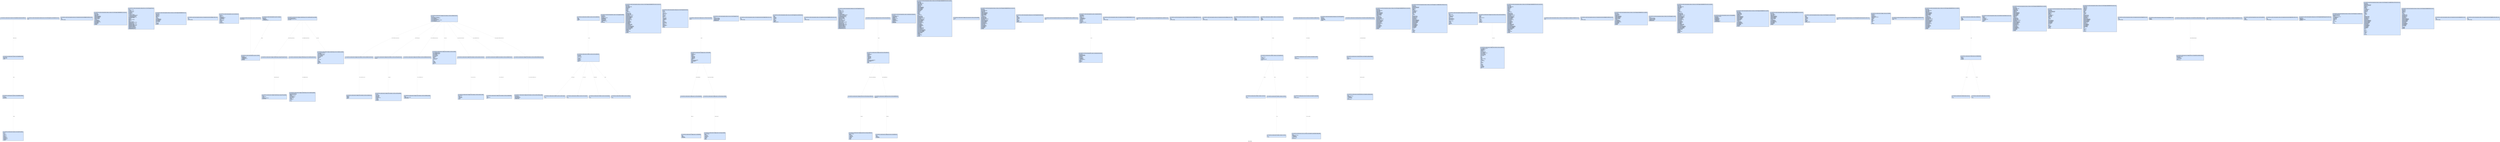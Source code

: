 digraph EntityGraph {
  compound=true;
    bgcolor="white"; 
    fontcolor="black"; fontname="Helvetica"; fontsize="10.0"; 
    ranksep="equally"; 
    label="Entity Graph"; 
    URL="http://tools.hibernate.org";
  edge [
        color="lightgrey", 
        fontcolor="black", 
        fontname="Helvetica", 
        fontsize="8.0",         
        labelangle=-25.0, 
        labeldistance=1.5
        ];
  node [
       fontcolor="black",
       fontname="Helvetica", 
       fontsize="10.0", 
       shape=record, 
       fillcolor="#D4E5FE", 
       style="solid,filled"];

  /* Node com.hack23.cia.model.external.val.partier.impl.SwedenPoliticalParty */
  com_dot_hack23_dot_cia_dot_model_dot_external_dot_val_dot_partier_dot_impl_dot_SwedenPoliticalParty [ label = "{ com\.hack23\.cia\.model\.external\.val\.partier\.impl\.SwedenPoliticalParty| address\l city\l coAddress\l email\l faxNumber\l partyId\l partyName\l phoneNumber\l postCode\l registeredDate\l shortCode\l website\l }", URL="com/hack23/cia/model/external/val/partier/impl/SwedenPoliticalParty.html" ]
  /* Subclass edges for com.hack23.cia.model.external.val.partier.impl.SwedenPoliticalParty */
  
  /* Property edges/nodes for com_dot_hack23_dot_cia_dot_model_dot_external_dot_val_dot_partier_dot_impl_dot_SwedenPoliticalParty */
     
     
     
     
     
     
     
     
     
     
     
     
  /* Node com.hack23.cia.model.internal.application.data.document.impl.ViewRiksdagenDocumentTypeDailySummary */
  com_dot_hack23_dot_cia_dot_model_dot_internal_dot_application_dot_data_dot_document_dot_impl_dot_ViewRiksdagenDocumentTypeDailySummary [ label = "{ com\.hack23\.cia\.model\.internal\.application\.data\.document\.impl\.ViewRiksdagenDocumentTypeDailySummary| total\l }", URL="com/hack23/cia/model/internal/application/data/document/impl/ViewRiksdagenDocumentTypeDailySummary.html" ]
  /* Subclass edges for com.hack23.cia.model.internal.application.data.document.impl.ViewRiksdagenDocumentTypeDailySummary */
  
  /* Property edges/nodes for com_dot_hack23_dot_cia_dot_model_dot_internal_dot_application_dot_data_dot_document_dot_impl_dot_ViewRiksdagenDocumentTypeDailySummary */
     
  /* Node com.hack23.cia.model.external.val.partier.impl.SwedenElectionTypeContainerElement */
  com_dot_hack23_dot_cia_dot_model_dot_external_dot_val_dot_partier_dot_impl_dot_SwedenElectionTypeContainerElement [ label = "{ com\.hack23\.cia\.model\.external\.val\.partier\.impl\.SwedenElectionTypeContainerElement| }", URL="com/hack23/cia/model/external/val/partier/impl/SwedenElectionTypeContainerElement.html" ]
  /* Subclass edges for com.hack23.cia.model.external.val.partier.impl.SwedenElectionTypeContainerElement */
  
  /* Property edges/nodes for com_dot_hack23_dot_cia_dot_model_dot_external_dot_val_dot_partier_dot_impl_dot_SwedenElectionTypeContainerElement */
     com_dot_hack23_dot_cia_dot_model_dot_external_dot_val_dot_partier_dot_impl_dot_SwedenElectionTypeContainerElement -> com_dot_hack23_dot_cia_dot_model_dot_external_dot_val_dot_partier_dot_impl_dot_SwedenElectionType [ 
        label="electionTypes" 
        ]
     
  /* Node com.hack23.cia.model.internal.application.data.impl.ViewApplicationActionEventPageElementDailySummary */
  com_dot_hack23_dot_cia_dot_model_dot_internal_dot_application_dot_data_dot_impl_dot_ViewApplicationActionEventPageElementDailySummary [ label = "{ com\.hack23\.cia\.model\.internal\.application\.data\.impl\.ViewApplicationActionEventPageElementDailySummary| hits\l rank\l rankPercentage\l }", URL="com/hack23/cia/model/internal/application/data/impl/ViewApplicationActionEventPageElementDailySummary.html" ]
  /* Subclass edges for com.hack23.cia.model.internal.application.data.impl.ViewApplicationActionEventPageElementDailySummary */
  
  /* Property edges/nodes for com_dot_hack23_dot_cia_dot_model_dot_internal_dot_application_dot_data_dot_impl_dot_ViewApplicationActionEventPageElementDailySummary */
     
     
     
  /* Node com.hack23.cia.model.internal.application.data.committee.impl.ViewRiksdagenVoteDataBallotSummaryAnnual */
  com_dot_hack23_dot_cia_dot_model_dot_internal_dot_application_dot_data_dot_committee_dot_impl_dot_ViewRiksdagenVoteDataBallotSummaryAnnual [ label = "{ com\.hack23\.cia\.model\.internal\.application\.data\.committee\.impl\.ViewRiksdagenVoteDataBallotSummaryAnnual| absentVotes\l abstainVotes\l approvedBallots\l avgBornYear\l avgPercentageAbsent\l avgPercentageAbstain\l avgPercentageMale\l avgPercentageNo\l avgPercentageYes\l noVotes\l numberBallots\l percentageAbsent\l percentageAbstain\l percentageApproved\l percentageNo\l percentageYes\l totalVotes\l yesVotes\l }", URL="com/hack23/cia/model/internal/application/data/committee/impl/ViewRiksdagenVoteDataBallotSummaryAnnual.html" ]
  /* Subclass edges for com.hack23.cia.model.internal.application.data.committee.impl.ViewRiksdagenVoteDataBallotSummaryAnnual */
  
  /* Property edges/nodes for com_dot_hack23_dot_cia_dot_model_dot_internal_dot_application_dot_data_dot_committee_dot_impl_dot_ViewRiksdagenVoteDataBallotSummaryAnnual */
     
     
     
     
     
     
     
     
     
     
     
     
     
     
     
     
     
     
  /* Node com.hack23.cia.model.internal.application.data.politician.impl.ViewRiksdagenPolitician */
  com_dot_hack23_dot_cia_dot_model_dot_internal_dot_application_dot_data_dot_politician_dot_impl_dot_ViewRiksdagenPolitician [ label = "{ com\.hack23\.cia\.model\.internal\.application\.data\.politician\.impl\.ViewRiksdagenPolitician| active\l activeCommittee\l activeEu\l activeGovernment\l activeParliament\l activeParty\l activeSpeaker\l bornYear\l currentAssignments\l currentCommitteeAssignments\l currentMinistryAssignments\l currentPartyAssignments\l currentSpeakerAssignments\l firstAssignmentDate\l firstName\l gender\l lastAssignmentDate\l lastName\l party\l totalAssignments\l totalCommitteeAssignments\l totalDaysServed\l totalDaysServedCommittee\l totalDaysServedEu\l totalDaysServedGovernment\l totalDaysServedParliament\l totalDaysServedParty\l totalDaysServedSpeaker\l totalMinistryAssignments\l totalPartyAssignments\l totalSpeakerAssignments\l }", URL="com/hack23/cia/model/internal/application/data/politician/impl/ViewRiksdagenPolitician.html" ]
  /* Subclass edges for com.hack23.cia.model.internal.application.data.politician.impl.ViewRiksdagenPolitician */
  
  /* Property edges/nodes for com_dot_hack23_dot_cia_dot_model_dot_internal_dot_application_dot_data_dot_politician_dot_impl_dot_ViewRiksdagenPolitician */
     
     
     
     
     
     
     
     
     
     
     
     
     
     
     
     
     
     
     
     
     
     
     
     
     
     
     
     
     
     
     
  /* Node com.hack23.cia.model.internal.application.data.committee.impl.ViewRiksdagenVoteDataBallotSummary */
  com_dot_hack23_dot_cia_dot_model_dot_internal_dot_application_dot_data_dot_committee_dot_impl_dot_ViewRiksdagenVoteDataBallotSummary [ label = "{ com\.hack23\.cia\.model\.internal\.application\.data\.committee\.impl\.ViewRiksdagenVoteDataBallotSummary| absentVotes\l abstainVotes\l approved\l avgBornYear\l ballotType\l label\l noVotes\l noWinner\l percentageAbsent\l percentageAbstain\l percentageMale\l percentageNo\l percentageYes\l rm\l totalVotes\l voteDate\l yesVotes\l }", URL="com/hack23/cia/model/internal/application/data/committee/impl/ViewRiksdagenVoteDataBallotSummary.html" ]
  /* Subclass edges for com.hack23.cia.model.internal.application.data.committee.impl.ViewRiksdagenVoteDataBallotSummary */
  
  /* Property edges/nodes for com_dot_hack23_dot_cia_dot_model_dot_internal_dot_application_dot_data_dot_committee_dot_impl_dot_ViewRiksdagenVoteDataBallotSummary */
     
     
     
     
     
     
     
     
     
     
     
     
     
     
     
     
     
  /* Node com.hack23.cia.model.internal.application.data.impl.ViewApplicationActionEventPageAnnualSummary */
  com_dot_hack23_dot_cia_dot_model_dot_internal_dot_application_dot_data_dot_impl_dot_ViewApplicationActionEventPageAnnualSummary [ label = "{ com\.hack23\.cia\.model\.internal\.application\.data\.impl\.ViewApplicationActionEventPageAnnualSummary| hits\l rank\l rankPercentage\l }", URL="com/hack23/cia/model/internal/application/data/impl/ViewApplicationActionEventPageAnnualSummary.html" ]
  /* Subclass edges for com.hack23.cia.model.internal.application.data.impl.ViewApplicationActionEventPageAnnualSummary */
  
  /* Property edges/nodes for com_dot_hack23_dot_cia_dot_model_dot_internal_dot_application_dot_data_dot_impl_dot_ViewApplicationActionEventPageAnnualSummary */
     
     
     
  /* Node com.hack23.cia.model.internal.application.user.impl.UserAccount */
  com_dot_hack23_dot_cia_dot_model_dot_internal_dot_application_dot_user_dot_impl_dot_UserAccount [ label = "{ com\.hack23\.cia\.model\.internal\.application\.user\.impl\.UserAccount| country\l createdDate\l email\l modelObjectId\l modelObjectVersion\l numberOfVisits\l userEmailStatus\l userId\l userLockStatus\l userRole\l userType\l username\l userpassword\l }", URL="com/hack23/cia/model/internal/application/user/impl/UserAccount.html" ]
  /* Subclass edges for com.hack23.cia.model.internal.application.user.impl.UserAccount */
  
  /* Property edges/nodes for com_dot_hack23_dot_cia_dot_model_dot_internal_dot_application_dot_user_dot_impl_dot_UserAccount */
     
     
     
     
     
     
     
     
     
     
     
     
     
     
  /* Node com.hack23.cia.model.internal.application.system.impl.DomainPortal */
  com_dot_hack23_dot_cia_dot_model_dot_internal_dot_application_dot_system_dot_impl_dot_DomainPortal [ label = "{ com\.hack23\.cia\.model\.internal\.application\.system\.impl\.DomainPortal| domainName\l }", URL="com/hack23/cia/model/internal/application/system/impl/DomainPortal.html" ]
  /* Subclass edges for com.hack23.cia.model.internal.application.system.impl.DomainPortal */
  
  /* Property edges/nodes for com_dot_hack23_dot_cia_dot_model_dot_internal_dot_application_dot_system_dot_impl_dot_DomainPortal */
     
  /* Node com.hack23.cia.model.external.riksdagen.utskottsforslag.impl.CommitteeProposalComponentData */
  com_dot_hack23_dot_cia_dot_model_dot_external_dot_riksdagen_dot_utskottsforslag_dot_impl_dot_CommitteeProposalComponentData [ label = "{ com\.hack23\.cia\.model\.external\.riksdagen\.utskottsforslag\.impl\.CommitteeProposalComponentData| againstProposalContainer\l committeeProposalContainer\l document\l }", URL="com/hack23/cia/model/external/riksdagen/utskottsforslag/impl/CommitteeProposalComponentData.html" ]
  /* Subclass edges for com.hack23.cia.model.external.riksdagen.utskottsforslag.impl.CommitteeProposalComponentData */
  
  /* Property edges/nodes for com_dot_hack23_dot_cia_dot_model_dot_external_dot_riksdagen_dot_utskottsforslag_dot_impl_dot_CommitteeProposalComponentData */
     com_dot_hack23_dot_cia_dot_model_dot_external_dot_riksdagen_dot_utskottsforslag_dot_impl_dot_CommitteeProposalComponentData -> com_dot_hack23_dot_cia_dot_model_dot_external_dot_riksdagen_dot_utskottsforslag_dot_impl_dot_AgainstProposalContainer [ 
        label="againstProposalContainer" 
        ]
     
     com_dot_hack23_dot_cia_dot_model_dot_external_dot_riksdagen_dot_utskottsforslag_dot_impl_dot_CommitteeProposalComponentData -> com_dot_hack23_dot_cia_dot_model_dot_external_dot_riksdagen_dot_utskottsforslag_dot_impl_dot_CommitteeProposalContainer [ 
        label="committeeProposalContainer" 
        ]
     
     com_dot_hack23_dot_cia_dot_model_dot_external_dot_riksdagen_dot_utskottsforslag_dot_impl_dot_CommitteeProposalComponentData -> com_dot_hack23_dot_cia_dot_model_dot_external_dot_riksdagen_dot_utskottsforslag_dot_impl_dot_CommitteeDocumentData [ 
        label="document" 
        ]
     
  /* Node com.hack23.cia.model.external.riksdagen.dokumentstatus.impl.DocumentPersonReferenceData */
  com_dot_hack23_dot_cia_dot_model_dot_external_dot_riksdagen_dot_dokumentstatus_dot_impl_dot_DocumentPersonReferenceData [ label = "{ com\.hack23\.cia\.model\.external\.riksdagen\.dokumentstatus\.impl\.DocumentPersonReferenceData| orderNumber\l partyShortCode\l personReferenceId\l referenceName\l roleDescription\l }", URL="com/hack23/cia/model/external/riksdagen/dokumentstatus/impl/DocumentPersonReferenceData.html" ]
  /* Subclass edges for com.hack23.cia.model.external.riksdagen.dokumentstatus.impl.DocumentPersonReferenceData */
  
  /* Property edges/nodes for com_dot_hack23_dot_cia_dot_model_dot_external_dot_riksdagen_dot_dokumentstatus_dot_impl_dot_DocumentPersonReferenceData */
     
     
     
     
     
  /* Node com.hack23.cia.model.external.riksdagen.dokumentstatus.impl.DocumentProposalData */
  com_dot_hack23_dot_cia_dot_model_dot_external_dot_riksdagen_dot_dokumentstatus_dot_impl_dot_DocumentProposalData [ label = "{ com\.hack23\.cia\.model\.external\.riksdagen\.dokumentstatus\.impl\.DocumentProposalData| chamber\l committee\l decisionType\l designation\l processedIn\l proposalNumber\l wording\l wording2\l wording3\l wording4\l }", URL="com/hack23/cia/model/external/riksdagen/dokumentstatus/impl/DocumentProposalData.html" ]
  /* Subclass edges for com.hack23.cia.model.external.riksdagen.dokumentstatus.impl.DocumentProposalData */
  
  /* Property edges/nodes for com_dot_hack23_dot_cia_dot_model_dot_external_dot_riksdagen_dot_dokumentstatus_dot_impl_dot_DocumentProposalData */
     
     
     
     
     
     
     
     
     
     
  /* Node com.hack23.cia.model.external.worldbank.countries.impl.CountriesElement */
  com_dot_hack23_dot_cia_dot_model_dot_external_dot_worldbank_dot_countries_dot_impl_dot_CountriesElement [ label = "{ com\.hack23\.cia\.model\.external\.worldbank\.countries\.impl\.CountriesElement| page\l pages\l perPage\l total\l }", URL="com/hack23/cia/model/external/worldbank/countries/impl/CountriesElement.html" ]
  /* Subclass edges for com.hack23.cia.model.external.worldbank.countries.impl.CountriesElement */
  
  /* Property edges/nodes for com_dot_hack23_dot_cia_dot_model_dot_external_dot_worldbank_dot_countries_dot_impl_dot_CountriesElement */
     com_dot_hack23_dot_cia_dot_model_dot_external_dot_worldbank_dot_countries_dot_impl_dot_CountriesElement -> com_dot_hack23_dot_cia_dot_model_dot_external_dot_worldbank_dot_countries_dot_impl_dot_CountryElement [ 
        label="country" 
        ]
     
     
     
     
     
  /* Node com.hack23.cia.model.internal.application.system.impl.LanguageContentData */
  com_dot_hack23_dot_cia_dot_model_dot_internal_dot_application_dot_system_dot_impl_dot_LanguageContentData [ label = "{ com\.hack23\.cia\.model\.internal\.application\.system\.impl\.LanguageContentData| createdDate\l fromLanguage\l keyGroup\l languageContentType\l languageValue\l lastModifiedDate\l locationContext\l modelObjectId\l modelObjectVersion\l refKey\l toLanguage\l }", URL="com/hack23/cia/model/internal/application/system/impl/LanguageContentData.html" ]
  /* Subclass edges for com.hack23.cia.model.internal.application.system.impl.LanguageContentData */
  
  /* Property edges/nodes for com_dot_hack23_dot_cia_dot_model_dot_internal_dot_application_dot_system_dot_impl_dot_LanguageContentData */
     
     
     
     
     
     
     
     
     
     
     
  /* Node com.hack23.cia.model.external.riksdagen.dokumentstatus.impl.DocumentDetailData */
  com_dot_hack23_dot_cia_dot_model_dot_external_dot_riksdagen_dot_dokumentstatus_dot_impl_dot_DocumentDetailData [ label = "{ com\.hack23\.cia\.model\.external\.riksdagen\.dokumentstatus\.impl\.DocumentDetailData| code\l detailName\l text\l }", URL="com/hack23/cia/model/external/riksdagen/dokumentstatus/impl/DocumentDetailData.html" ]
  /* Subclass edges for com.hack23.cia.model.external.riksdagen.dokumentstatus.impl.DocumentDetailData */
  
  /* Property edges/nodes for com_dot_hack23_dot_cia_dot_model_dot_external_dot_riksdagen_dot_dokumentstatus_dot_impl_dot_DocumentDetailData */
     
     
     
  /* Node com.hack23.cia.model.internal.application.data.committee.impl.ViewRiksdagenVoteDataBallotPoliticianSummaryAnnual */
  com_dot_hack23_dot_cia_dot_model_dot_internal_dot_application_dot_data_dot_committee_dot_impl_dot_ViewRiksdagenVoteDataBallotPoliticianSummaryAnnual [ label = "{ com\.hack23\.cia\.model\.internal\.application\.data\.committee\.impl\.ViewRiksdagenVoteDataBallotPoliticianSummaryAnnual| absentVotes\l abstainVotes\l approvedPercentage\l approvedTotal\l avgBornYear\l bornYear\l firstName\l gender\l lastName\l noVotes\l numberBallots\l party\l partyAbsentVotes\l partyAbstainVotes\l partyAvgBornYear\l partyAvgPercentageMale\l partyNoVotes\l partyPercentageAbsent\l partyPercentageAbstain\l partyPercentageNo\l partyPercentageYes\l partyTotalVotes\l partyWonPercentage\l partyWonTotal\l partyYesVotes\l percentageAbsent\l percentageAbstain\l percentageNo\l percentageYes\l politicianAbsentVotes\l politicianAbstainVotes\l politicianNoVotes\l politicianPercentageAbsent\l politicianPercentageAbstain\l politicianPercentageNo\l politicianPercentageYes\l politicianYesVotes\l rebelPercentage\l rebelTotal\l totalVotes\l wonPercentage\l wonTotal\l yesVotes\l }", URL="com/hack23/cia/model/internal/application/data/committee/impl/ViewRiksdagenVoteDataBallotPoliticianSummaryAnnual.html" ]
  /* Subclass edges for com.hack23.cia.model.internal.application.data.committee.impl.ViewRiksdagenVoteDataBallotPoliticianSummaryAnnual */
  
  /* Property edges/nodes for com_dot_hack23_dot_cia_dot_model_dot_internal_dot_application_dot_data_dot_committee_dot_impl_dot_ViewRiksdagenVoteDataBallotPoliticianSummaryAnnual */
     
     
     
     
     
     
     
     
     
     
     
     
     
     
     
     
     
     
     
     
     
     
     
     
     
     
     
     
     
     
     
     
     
     
     
     
     
     
     
     
     
     
     
  /* Node com.hack23.cia.model.internal.application.data.party.impl.ViewRiksdagenPartyMember */
  com_dot_hack23_dot_cia_dot_model_dot_internal_dot_application_dot_data_dot_party_dot_impl_dot_ViewRiksdagenPartyMember [ label = "{ com\.hack23\.cia\.model\.internal\.application\.data\.party\.impl\.ViewRiksdagenPartyMember| address\l bornYear\l city\l coAddress\l electionRegion\l email\l faxNumber\l firstName\l gender\l hangarGuid\l hjid\l imageUrl192\l imageUrl80\l imageUrlMax\l lastName\l party\l partyId\l partyName\l personUrlXml\l phoneNumber\l place\l postCode\l registeredDate\l shortCode\l status\l website\l }", URL="com/hack23/cia/model/internal/application/data/party/impl/ViewRiksdagenPartyMember.html" ]
  /* Subclass edges for com.hack23.cia.model.internal.application.data.party.impl.ViewRiksdagenPartyMember */
  
  /* Property edges/nodes for com_dot_hack23_dot_cia_dot_model_dot_internal_dot_application_dot_data_dot_party_dot_impl_dot_ViewRiksdagenPartyMember */
     
     
     
     
     
     
     
     
     
     
     
     
     
     
     
     
     
     
     
     
     
     
     
     
     
     
  /* Node com.hack23.cia.model.external.riksdagen.person.impl.DetailData */
  com_dot_hack23_dot_cia_dot_model_dot_external_dot_riksdagen_dot_person_dot_impl_dot_DetailData [ label = "{ com\.hack23\.cia\.model\.external\.riksdagen\.person\.impl\.DetailData| code\l detail\l detailType\l intressentId\l }", URL="com/hack23/cia/model/external/riksdagen/person/impl/DetailData.html" ]
  /* Subclass edges for com.hack23.cia.model.external.riksdagen.person.impl.DetailData */
  
  /* Property edges/nodes for com_dot_hack23_dot_cia_dot_model_dot_external_dot_riksdagen_dot_person_dot_impl_dot_DetailData */
     
     
     
     
  /* Node com.hack23.cia.model.external.riksdagen.dokumentstatus.impl.DocumentAttachmentContainer */
  com_dot_hack23_dot_cia_dot_model_dot_external_dot_riksdagen_dot_dokumentstatus_dot_impl_dot_DocumentAttachmentContainer [ label = "{ com\.hack23\.cia\.model\.external\.riksdagen\.dokumentstatus\.impl\.DocumentAttachmentContainer| }", URL="com/hack23/cia/model/external/riksdagen/dokumentstatus/impl/DocumentAttachmentContainer.html" ]
  /* Subclass edges for com.hack23.cia.model.external.riksdagen.dokumentstatus.impl.DocumentAttachmentContainer */
  
  /* Property edges/nodes for com_dot_hack23_dot_cia_dot_model_dot_external_dot_riksdagen_dot_dokumentstatus_dot_impl_dot_DocumentAttachmentContainer */
     com_dot_hack23_dot_cia_dot_model_dot_external_dot_riksdagen_dot_dokumentstatus_dot_impl_dot_DocumentAttachmentContainer -> com_dot_hack23_dot_cia_dot_model_dot_external_dot_riksdagen_dot_dokumentstatus_dot_impl_dot_DocumentAttachment [ 
        label="documentAttachmentList" 
        ]
     
  /* Node com.hack23.cia.model.internal.application.data.ministry.impl.ViewRiksdagenMinistry */
  com_dot_hack23_dot_cia_dot_model_dot_internal_dot_application_dot_data_dot_ministry_dot_impl_dot_ViewRiksdagenMinistry [ label = "{ com\.hack23\.cia\.model\.internal\.application\.data\.ministry\.impl\.ViewRiksdagenMinistry| active\l currentMemberSize\l firstAssignmentDate\l lastAssignmentDate\l totalAssignments\l totalDaysServed\l }", URL="com/hack23/cia/model/internal/application/data/ministry/impl/ViewRiksdagenMinistry.html" ]
  /* Subclass edges for com.hack23.cia.model.internal.application.data.ministry.impl.ViewRiksdagenMinistry */
  
  /* Property edges/nodes for com_dot_hack23_dot_cia_dot_model_dot_internal_dot_application_dot_data_dot_ministry_dot_impl_dot_ViewRiksdagenMinistry */
     
     
     
     
     
     
  /* Node com.hack23.cia.model.internal.application.system.impl.Agency */
  com_dot_hack23_dot_cia_dot_model_dot_internal_dot_application_dot_system_dot_impl_dot_Agency [ label = "{ com\.hack23\.cia\.model\.internal\.application\.system\.impl\.Agency| agencyName\l description\l modelObjectId\l modelObjectVersion\l }", URL="com/hack23/cia/model/internal/application/system/impl/Agency.html" ]
  /* Subclass edges for com.hack23.cia.model.internal.application.system.impl.Agency */
  
  /* Property edges/nodes for com_dot_hack23_dot_cia_dot_model_dot_internal_dot_application_dot_system_dot_impl_dot_Agency */
     
     
     
     
     com_dot_hack23_dot_cia_dot_model_dot_internal_dot_application_dot_system_dot_impl_dot_Agency -> com_dot_hack23_dot_cia_dot_model_dot_internal_dot_application_dot_system_dot_impl_dot_Portal [ 
        label="portals" 
        ]
     
  /* Node com.hack23.cia.model.internal.application.data.impl.ViewApplicationActionEventPageModeHourlySummary */
  com_dot_hack23_dot_cia_dot_model_dot_internal_dot_application_dot_data_dot_impl_dot_ViewApplicationActionEventPageModeHourlySummary [ label = "{ com\.hack23\.cia\.model\.internal\.application\.data\.impl\.ViewApplicationActionEventPageModeHourlySummary| hits\l rank\l rankPercentage\l }", URL="com/hack23/cia/model/internal/application/data/impl/ViewApplicationActionEventPageModeHourlySummary.html" ]
  /* Subclass edges for com.hack23.cia.model.internal.application.data.impl.ViewApplicationActionEventPageModeHourlySummary */
  
  /* Property edges/nodes for com_dot_hack23_dot_cia_dot_model_dot_internal_dot_application_dot_data_dot_impl_dot_ViewApplicationActionEventPageModeHourlySummary */
     
     
     
  /* Node com.hack23.cia.model.internal.application.data.ministry.impl.ViewRiksdagenGovermentRoleMember */
  com_dot_hack23_dot_cia_dot_model_dot_internal_dot_application_dot_data_dot_ministry_dot_impl_dot_ViewRiksdagenGovermentRoleMember [ label = "{ com\.hack23\.cia\.model\.internal\.application\.data\.ministry\.impl\.ViewRiksdagenGovermentRoleMember| active\l detail\l firstName\l fromDate\l lastName\l party\l personId\l roleCode\l toDate\l totalDaysServed\l }", URL="com/hack23/cia/model/internal/application/data/ministry/impl/ViewRiksdagenGovermentRoleMember.html" ]
  /* Subclass edges for com.hack23.cia.model.internal.application.data.ministry.impl.ViewRiksdagenGovermentRoleMember */
  
  /* Property edges/nodes for com_dot_hack23_dot_cia_dot_model_dot_internal_dot_application_dot_data_dot_ministry_dot_impl_dot_ViewRiksdagenGovermentRoleMember */
     
     
     
     
     
     
     
     
     
     
  /* Node com.hack23.cia.model.internal.application.data.impl.ViewApplicationActionEventPageElementHourlySummary */
  com_dot_hack23_dot_cia_dot_model_dot_internal_dot_application_dot_data_dot_impl_dot_ViewApplicationActionEventPageElementHourlySummary [ label = "{ com\.hack23\.cia\.model\.internal\.application\.data\.impl\.ViewApplicationActionEventPageElementHourlySummary| hits\l rank\l rankPercentage\l }", URL="com/hack23/cia/model/internal/application/data/impl/ViewApplicationActionEventPageElementHourlySummary.html" ]
  /* Subclass edges for com.hack23.cia.model.internal.application.data.impl.ViewApplicationActionEventPageElementHourlySummary */
  
  /* Property edges/nodes for com_dot_hack23_dot_cia_dot_model_dot_internal_dot_application_dot_data_dot_impl_dot_ViewApplicationActionEventPageElementHourlySummary */
     
     
     
  /* Node com.hack23.cia.model.external.riksdagen.utskottsforslag.impl.CommitteeDocumentData */
  com_dot_hack23_dot_cia_dot_model_dot_external_dot_riksdagen_dot_utskottsforslag_dot_impl_dot_CommitteeDocumentData [ label = "{ com\.hack23\.cia\.model\.external\.riksdagen\.utskottsforslag\.impl\.CommitteeDocumentData| committeeProposalUrlXml\l createdDate\l documentStatusUrlWww\l documentStatusUrlXml\l documentUrlHtml\l documentUrlText\l endNumber\l hangarId\l label\l org\l publicDate\l rm\l status\l subTitle\l subType\l tempLabel\l title\l }", URL="com/hack23/cia/model/external/riksdagen/utskottsforslag/impl/CommitteeDocumentData.html" ]
  /* Subclass edges for com.hack23.cia.model.external.riksdagen.utskottsforslag.impl.CommitteeDocumentData */
  
  /* Property edges/nodes for com_dot_hack23_dot_cia_dot_model_dot_external_dot_riksdagen_dot_utskottsforslag_dot_impl_dot_CommitteeDocumentData */
     
     
     
     
     
     
     
     
     
     
     
     
     
     
     
     
     
  /* Node com.hack23.cia.model.internal.application.data.party.impl.ViewRiksdagenPartySummary */
  com_dot_hack23_dot_cia_dot_model_dot_internal_dot_application_dot_data_dot_party_dot_impl_dot_ViewRiksdagenPartySummary [ label = "{ com\.hack23\.cia\.model\.internal\.application\.data\.party\.impl\.ViewRiksdagenPartySummary| active\l activeCommittee\l activeEu\l activeGovernment\l activeParliament\l activeParty\l activeSpeaker\l currentAssignments\l currentCommitteeAssignments\l currentMinistryAssignments\l currentPartyAssignments\l currentSpeakerAssignments\l firstAssignmentDate\l lastAssignmentDate\l totalActiveCommittee\l totalActiveEu\l totalActiveGovernment\l totalActiveParliament\l totalAssignments\l totalCommitteeAssignments\l totalDaysServed\l totalDaysServedCommittee\l totalDaysServedEu\l totalDaysServedGovernment\l totalDaysServedParliament\l totalDaysServedParty\l totalDaysServedSpeaker\l totalMinistryAssignments\l totalPartyAssignments\l totalSpeakerAssignments\l }", URL="com/hack23/cia/model/internal/application/data/party/impl/ViewRiksdagenPartySummary.html" ]
  /* Subclass edges for com.hack23.cia.model.internal.application.data.party.impl.ViewRiksdagenPartySummary */
  
  /* Property edges/nodes for com_dot_hack23_dot_cia_dot_model_dot_internal_dot_application_dot_data_dot_party_dot_impl_dot_ViewRiksdagenPartySummary */
     
     
     
     
     
     
     
     
     
     
     
     
     
     
     
     
     
     
     
     
     
     
     
     
     
     
     
     
     
     
  /* Node com.hack23.cia.model.external.val.partier.impl.SwedenElectionRegion */
  com_dot_hack23_dot_cia_dot_model_dot_external_dot_val_dot_partier_dot_impl_dot_SwedenElectionRegion [ label = "{ com\.hack23\.cia\.model\.external\.val\.partier\.impl\.SwedenElectionRegion| countyId\l municipalId\l regionName\l }", URL="com/hack23/cia/model/external/val/partier/impl/SwedenElectionRegion.html" ]
  /* Subclass edges for com.hack23.cia.model.external.val.partier.impl.SwedenElectionRegion */
  
  /* Property edges/nodes for com_dot_hack23_dot_cia_dot_model_dot_external_dot_val_dot_partier_dot_impl_dot_SwedenElectionRegion */
     
     
     com_dot_hack23_dot_cia_dot_model_dot_external_dot_val_dot_partier_dot_impl_dot_SwedenElectionRegion -> com_dot_hack23_dot_cia_dot_model_dot_external_dot_val_dot_partier_dot_impl_dot_SwedenPoliticalParty [ 
        label="parties" 
        ]
     
     
  /* Node com.hack23.cia.model.external.riksdagen.personlista.impl.DetailElement */
  com_dot_hack23_dot_cia_dot_model_dot_external_dot_riksdagen_dot_personlista_dot_impl_dot_DetailElement [ label = "{ com\.hack23\.cia\.model\.external\.riksdagen\.personlista\.impl\.DetailElement| code\l detail\l detailType\l intressentId\l }", URL="com/hack23/cia/model/external/riksdagen/personlista/impl/DetailElement.html" ]
  /* Subclass edges for com.hack23.cia.model.external.riksdagen.personlista.impl.DetailElement */
  
  /* Property edges/nodes for com_dot_hack23_dot_cia_dot_model_dot_external_dot_riksdagen_dot_personlista_dot_impl_dot_DetailElement */
     
     
     
     
  /* Node com.hack23.cia.model.internal.application.system.impl.ApplicationConfiguration */
  com_dot_hack23_dot_cia_dot_model_dot_internal_dot_application_dot_system_dot_impl_dot_ApplicationConfiguration [ label = "{ com\.hack23\.cia\.model\.internal\.application\.system\.impl\.ApplicationConfiguration| component\l componentDescription\l componentTitle\l configDescription\l configTitle\l configurationGroup\l createdDate\l modelObjectId\l modelObjectVersion\l propertyId\l propertyValue\l updatedDate\l }", URL="com/hack23/cia/model/internal/application/system/impl/ApplicationConfiguration.html" ]
  /* Subclass edges for com.hack23.cia.model.internal.application.system.impl.ApplicationConfiguration */
  
  /* Property edges/nodes for com_dot_hack23_dot_cia_dot_model_dot_internal_dot_application_dot_system_dot_impl_dot_ApplicationConfiguration */
     
     
     
     
     
     
     
     
     
     
     
     
  /* Node com.hack23.cia.model.external.riksdagen.dokumentstatus.impl.DocumentProposalContainer */
  com_dot_hack23_dot_cia_dot_model_dot_external_dot_riksdagen_dot_dokumentstatus_dot_impl_dot_DocumentProposalContainer [ label = "{ com\.hack23\.cia\.model\.external\.riksdagen\.dokumentstatus\.impl\.DocumentProposalContainer| proposal\l }", URL="com/hack23/cia/model/external/riksdagen/dokumentstatus/impl/DocumentProposalContainer.html" ]
  /* Subclass edges for com.hack23.cia.model.external.riksdagen.dokumentstatus.impl.DocumentProposalContainer */
  
  /* Property edges/nodes for com_dot_hack23_dot_cia_dot_model_dot_external_dot_riksdagen_dot_dokumentstatus_dot_impl_dot_DocumentProposalContainer */
     com_dot_hack23_dot_cia_dot_model_dot_external_dot_riksdagen_dot_dokumentstatus_dot_impl_dot_DocumentProposalContainer -> com_dot_hack23_dot_cia_dot_model_dot_external_dot_riksdagen_dot_dokumentstatus_dot_impl_dot_DocumentProposalData [ 
        label="proposal" 
        ]
     
  /* Node com.hack23.cia.model.internal.application.data.committee.impl.ViewRiksdagenVoteDataBallotPoliticianSummaryDaily */
  com_dot_hack23_dot_cia_dot_model_dot_internal_dot_application_dot_data_dot_committee_dot_impl_dot_ViewRiksdagenVoteDataBallotPoliticianSummaryDaily [ label = "{ com\.hack23\.cia\.model\.internal\.application\.data\.committee\.impl\.ViewRiksdagenVoteDataBallotPoliticianSummaryDaily| absentVotes\l abstainVotes\l approvedPercentage\l approvedTotal\l avgAbsentVotes\l avgAbstainVotes\l avgBornYear\l avgNoVotes\l avgPercentageAbsent\l avgPercentageAbstain\l avgPercentageMale\l avgPercentageNo\l avgPercentageYes\l avgTotalVotes\l avgYesVotes\l bornYear\l firstName\l gender\l lastName\l noVotes\l numberBallots\l party\l partyAbsentVotes\l partyAbstainVotes\l partyAvgBornYear\l partyAvgPercentageMale\l partyNoVotes\l partyPercentageAbsent\l partyPercentageAbstain\l partyPercentageNo\l partyPercentageYes\l partyTotalVotes\l partyWonPercentage\l partyWonTotal\l partyYesVotes\l percentageAbsent\l percentageAbstain\l percentageApproved\l percentageNo\l percentageYes\l politicianAbsentVotes\l politicianAbstainVotes\l politicianNoVotes\l politicianPercentageAbsent\l politicianPercentageAbstain\l politicianPercentageNo\l politicianPercentageYes\l politicianYesVotes\l rebelPercentage\l rebelTotal\l totalVotes\l wonPercentage\l wonTotal\l yesVotes\l }", URL="com/hack23/cia/model/internal/application/data/committee/impl/ViewRiksdagenVoteDataBallotPoliticianSummaryDaily.html" ]
  /* Subclass edges for com.hack23.cia.model.internal.application.data.committee.impl.ViewRiksdagenVoteDataBallotPoliticianSummaryDaily */
  
  /* Property edges/nodes for com_dot_hack23_dot_cia_dot_model_dot_internal_dot_application_dot_data_dot_committee_dot_impl_dot_ViewRiksdagenVoteDataBallotPoliticianSummaryDaily */
     
     
     
     
     
     
     
     
     
     
     
     
     
     
     
     
     
     
     
     
     
     
     
     
     
     
     
     
     
     
     
     
     
     
     
     
     
     
     
     
     
     
     
     
     
     
     
     
     
     
     
     
     
     
  /* Node com.hack23.cia.model.external.riksdagen.documentcontent.impl.DocumentContentData */
  com_dot_hack23_dot_cia_dot_model_dot_external_dot_riksdagen_dot_documentcontent_dot_impl_dot_DocumentContentData [ label = "{ com\.hack23\.cia\.model\.external\.riksdagen\.documentcontent\.impl\.DocumentContentData| content\l id\l }", URL="com/hack23/cia/model/external/riksdagen/documentcontent/impl/DocumentContentData.html" ]
  /* Subclass edges for com.hack23.cia.model.external.riksdagen.documentcontent.impl.DocumentContentData */
  
  /* Property edges/nodes for com_dot_hack23_dot_cia_dot_model_dot_external_dot_riksdagen_dot_documentcontent_dot_impl_dot_DocumentContentData */
     
     
  /* Node com.hack23.cia.model.internal.application.data.committee.impl.ViewRiksdagenVoteDataBallotPartySummaryAnnual */
  com_dot_hack23_dot_cia_dot_model_dot_internal_dot_application_dot_data_dot_committee_dot_impl_dot_ViewRiksdagenVoteDataBallotPartySummaryAnnual [ label = "{ com\.hack23\.cia\.model\.internal\.application\.data\.committee\.impl\.ViewRiksdagenVoteDataBallotPartySummaryAnnual| absentVotes\l abstainVotes\l approvedPercentage\l approvedTotal\l avgBornYear\l avgPercentageAbsent\l avgPercentageAbstain\l avgPercentageMale\l avgPercentageNo\l avgPercentageYes\l noVotes\l numberBallots\l partyAbsentVotes\l partyAbstainVotes\l partyAvgBornYear\l partyAvgPercentageMale\l partyNoVotes\l partyPercentageAbsent\l partyPercentageAbstain\l partyPercentageNo\l partyPercentageYes\l partyTotalVotes\l partyWonPercentage\l partyWonTotal\l partyYesVotes\l percentageAbsent\l percentageAbstain\l percentageNo\l percentageYes\l totalVotes\l yesVotes\l }", URL="com/hack23/cia/model/internal/application/data/committee/impl/ViewRiksdagenVoteDataBallotPartySummaryAnnual.html" ]
  /* Subclass edges for com.hack23.cia.model.internal.application.data.committee.impl.ViewRiksdagenVoteDataBallotPartySummaryAnnual */
  
  /* Property edges/nodes for com_dot_hack23_dot_cia_dot_model_dot_internal_dot_application_dot_data_dot_committee_dot_impl_dot_ViewRiksdagenVoteDataBallotPartySummaryAnnual */
     
     
     
     
     
     
     
     
     
     
     
     
     
     
     
     
     
     
     
     
     
     
     
     
     
     
     
     
     
     
     
  /* Node com.hack23.cia.model.internal.application.data.party.impl.ViewRiksdagenPartyRoleMember */
  com_dot_hack23_dot_cia_dot_model_dot_internal_dot_application_dot_data_dot_party_dot_impl_dot_ViewRiksdagenPartyRoleMember [ label = "{ com\.hack23\.cia\.model\.internal\.application\.data\.party\.impl\.ViewRiksdagenPartyRoleMember| active\l detail\l firstName\l fromDate\l lastName\l party\l personId\l roleCode\l toDate\l totalDaysServed\l }", URL="com/hack23/cia/model/internal/application/data/party/impl/ViewRiksdagenPartyRoleMember.html" ]
  /* Subclass edges for com.hack23.cia.model.internal.application.data.party.impl.ViewRiksdagenPartyRoleMember */
  
  /* Property edges/nodes for com_dot_hack23_dot_cia_dot_model_dot_internal_dot_application_dot_data_dot_party_dot_impl_dot_ViewRiksdagenPartyRoleMember */
     
     
     
     
     
     
     
     
     
     
  /* Node com.hack23.cia.model.internal.application.data.document.impl.ViewRiksdagenPoliticianDocumentDailySummary */
  com_dot_hack23_dot_cia_dot_model_dot_internal_dot_application_dot_data_dot_document_dot_impl_dot_ViewRiksdagenPoliticianDocumentDailySummary [ label = "{ com\.hack23\.cia\.model\.internal\.application\.data\.document\.impl\.ViewRiksdagenPoliticianDocumentDailySummary| total\l }", URL="com/hack23/cia/model/internal/application/data/document/impl/ViewRiksdagenPoliticianDocumentDailySummary.html" ]
  /* Subclass edges for com.hack23.cia.model.internal.application.data.document.impl.ViewRiksdagenPoliticianDocumentDailySummary */
  
  /* Property edges/nodes for com_dot_hack23_dot_cia_dot_model_dot_internal_dot_application_dot_data_dot_document_dot_impl_dot_ViewRiksdagenPoliticianDocumentDailySummary */
     
  /* Node com.hack23.cia.model.internal.application.system.impl.ApplicationSession */
  com_dot_hack23_dot_cia_dot_model_dot_internal_dot_application_dot_system_dot_impl_dot_ApplicationSession [ label = "{ com\.hack23\.cia\.model\.internal\.application\.system\.impl\.ApplicationSession| createdDate\l destroyedDate\l ipInformation\l locale\l modelObjectId\l modelObjectVersion\l operatingSystem\l screenSize\l sessionId\l sessionType\l timeZone\l userAgentInformation\l userId\l }", URL="com/hack23/cia/model/internal/application/system/impl/ApplicationSession.html" ]
  /* Subclass edges for com.hack23.cia.model.internal.application.system.impl.ApplicationSession */
  
  /* Property edges/nodes for com_dot_hack23_dot_cia_dot_model_dot_internal_dot_application_dot_system_dot_impl_dot_ApplicationSession */
     
     
     com_dot_hack23_dot_cia_dot_model_dot_internal_dot_application_dot_system_dot_impl_dot_ApplicationSession -> com_dot_hack23_dot_cia_dot_model_dot_internal_dot_application_dot_system_dot_impl_dot_ApplicationActionEvent [ 
        label="events" 
        ]
     
     
     
     
     
     
     
     
     
     
     
     
  /* Node com.hack23.cia.model.internal.application.data.impl.ViewApplicationActionEventPageModeWeeklySummary */
  com_dot_hack23_dot_cia_dot_model_dot_internal_dot_application_dot_data_dot_impl_dot_ViewApplicationActionEventPageModeWeeklySummary [ label = "{ com\.hack23\.cia\.model\.internal\.application\.data\.impl\.ViewApplicationActionEventPageModeWeeklySummary| hits\l rank\l rankPercentage\l }", URL="com/hack23/cia/model/internal/application/data/impl/ViewApplicationActionEventPageModeWeeklySummary.html" ]
  /* Subclass edges for com.hack23.cia.model.internal.application.data.impl.ViewApplicationActionEventPageModeWeeklySummary */
  
  /* Property edges/nodes for com_dot_hack23_dot_cia_dot_model_dot_internal_dot_application_dot_data_dot_impl_dot_ViewApplicationActionEventPageModeWeeklySummary */
     
     
     
  /* Node com.hack23.cia.model.internal.application.data.document.impl.ViewRiksdagenPartyDocumentDailySummary */
  com_dot_hack23_dot_cia_dot_model_dot_internal_dot_application_dot_data_dot_document_dot_impl_dot_ViewRiksdagenPartyDocumentDailySummary [ label = "{ com\.hack23\.cia\.model\.internal\.application\.data\.document\.impl\.ViewRiksdagenPartyDocumentDailySummary| total\l }", URL="com/hack23/cia/model/internal/application/data/document/impl/ViewRiksdagenPartyDocumentDailySummary.html" ]
  /* Subclass edges for com.hack23.cia.model.internal.application.data.document.impl.ViewRiksdagenPartyDocumentDailySummary */
  
  /* Property edges/nodes for com_dot_hack23_dot_cia_dot_model_dot_internal_dot_application_dot_data_dot_document_dot_impl_dot_ViewRiksdagenPartyDocumentDailySummary */
     
  /* Node com.hack23.cia.model.internal.application.data.impl.ViewApplicationActionEventPageModeDailySummary */
  com_dot_hack23_dot_cia_dot_model_dot_internal_dot_application_dot_data_dot_impl_dot_ViewApplicationActionEventPageModeDailySummary [ label = "{ com\.hack23\.cia\.model\.internal\.application\.data\.impl\.ViewApplicationActionEventPageModeDailySummary| hits\l rank\l rankPercentage\l }", URL="com/hack23/cia/model/internal/application/data/impl/ViewApplicationActionEventPageModeDailySummary.html" ]
  /* Subclass edges for com.hack23.cia.model.internal.application.data.impl.ViewApplicationActionEventPageModeDailySummary */
  
  /* Property edges/nodes for com_dot_hack23_dot_cia_dot_model_dot_internal_dot_application_dot_data_dot_impl_dot_ViewApplicationActionEventPageModeDailySummary */
     
     
     
  /* Node com.hack23.cia.model.internal.application.data.impl.ViewApplicationActionEventPageHourlySummary */
  com_dot_hack23_dot_cia_dot_model_dot_internal_dot_application_dot_data_dot_impl_dot_ViewApplicationActionEventPageHourlySummary [ label = "{ com\.hack23\.cia\.model\.internal\.application\.data\.impl\.ViewApplicationActionEventPageHourlySummary| hits\l rank\l rankPercentage\l }", URL="com/hack23/cia/model/internal/application/data/impl/ViewApplicationActionEventPageHourlySummary.html" ]
  /* Subclass edges for com.hack23.cia.model.internal.application.data.impl.ViewApplicationActionEventPageHourlySummary */
  
  /* Property edges/nodes for com_dot_hack23_dot_cia_dot_model_dot_internal_dot_application_dot_data_dot_impl_dot_ViewApplicationActionEventPageHourlySummary */
     
     
     
  /* Node com.hack23.cia.model.external.riksdagen.personlista.impl.PersonAssignmentElement */
  com_dot_hack23_dot_cia_dot_model_dot_external_dot_riksdagen_dot_personlista_dot_impl_dot_PersonAssignmentElement [ label = "{ com\.hack23\.cia\.model\.external\.riksdagen\.personlista\.impl\.PersonAssignmentElement| }", URL="com/hack23/cia/model/external/riksdagen/personlista/impl/PersonAssignmentElement.html" ]
  /* Subclass edges for com.hack23.cia.model.external.riksdagen.personlista.impl.PersonAssignmentElement */
  
  /* Property edges/nodes for com_dot_hack23_dot_cia_dot_model_dot_external_dot_riksdagen_dot_personlista_dot_impl_dot_PersonAssignmentElement */
     com_dot_hack23_dot_cia_dot_model_dot_external_dot_riksdagen_dot_personlista_dot_impl_dot_PersonAssignmentElement -> com_dot_hack23_dot_cia_dot_model_dot_external_dot_riksdagen_dot_personlista_dot_impl_dot_AssignmentElement [ 
        label="uppdrag" 
        ]
     
  /* Node com.hack23.cia.model.external.riksdagen.personlista.impl.PersonContainerElement */
  com_dot_hack23_dot_cia_dot_model_dot_external_dot_riksdagen_dot_personlista_dot_impl_dot_PersonContainerElement [ label = "{ com\.hack23\.cia\.model\.external\.riksdagen\.personlista\.impl\.PersonContainerElement| }", URL="com/hack23/cia/model/external/riksdagen/personlista/impl/PersonContainerElement.html" ]
  /* Subclass edges for com.hack23.cia.model.external.riksdagen.personlista.impl.PersonContainerElement */
  
  /* Property edges/nodes for com_dot_hack23_dot_cia_dot_model_dot_external_dot_riksdagen_dot_personlista_dot_impl_dot_PersonContainerElement */
     com_dot_hack23_dot_cia_dot_model_dot_external_dot_riksdagen_dot_personlista_dot_impl_dot_PersonContainerElement -> com_dot_hack23_dot_cia_dot_model_dot_external_dot_riksdagen_dot_personlista_dot_impl_dot_PersonElement [ 
        label="person" 
        ]
     
  /* Node com.hack23.cia.model.internal.application.data.audit.impl.ViewAuditAuthorSummary */
  com_dot_hack23_dot_cia_dot_model_dot_internal_dot_application_dot_data_dot_audit_dot_impl_dot_ViewAuditAuthorSummary [ label = "{ com\.hack23\.cia\.model\.internal\.application\.data\.audit\.impl\.ViewAuditAuthorSummary| author\l changes\l firstDate\l lastDate\l }", URL="com/hack23/cia/model/internal/application/data/audit/impl/ViewAuditAuthorSummary.html" ]
  /* Subclass edges for com.hack23.cia.model.internal.application.data.audit.impl.ViewAuditAuthorSummary */
  
  /* Property edges/nodes for com_dot_hack23_dot_cia_dot_model_dot_internal_dot_application_dot_data_dot_audit_dot_impl_dot_ViewAuditAuthorSummary */
     
     
     
     
  /* Node com.hack23.cia.model.external.worldbank.indicators.impl.IndicatorElement */
  com_dot_hack23_dot_cia_dot_model_dot_external_dot_worldbank_dot_indicators_dot_impl_dot_IndicatorElement [ label = "{ com\.hack23\.cia\.model\.external\.worldbank\.indicators\.impl\.IndicatorElement| id\l indicatorName\l source\l sourceNote\l sourceOrganization\l topics\l }", URL="com/hack23/cia/model/external/worldbank/indicators/impl/IndicatorElement.html" ]
  /* Subclass edges for com.hack23.cia.model.external.worldbank.indicators.impl.IndicatorElement */
  
  /* Property edges/nodes for com_dot_hack23_dot_cia_dot_model_dot_external_dot_worldbank_dot_indicators_dot_impl_dot_IndicatorElement */
     
     
     com_dot_hack23_dot_cia_dot_model_dot_external_dot_worldbank_dot_indicators_dot_impl_dot_IndicatorElement -> com_dot_hack23_dot_cia_dot_model_dot_external_dot_worldbank_dot_indicators_dot_impl_dot_Source [ 
        label="source" 
        arrowtail="diamond"
        ]
      /* Node component org.hibernate.mapping.Component([org.hibernate.mapping.Property(id), org.hibernate.mapping.Property(value)]) */
      com_dot_hack23_dot_cia_dot_model_dot_external_dot_worldbank_dot_indicators_dot_impl_dot_Source [ 
        label = "{ com\.hack23\.cia\.model\.external\.worldbank\.indicators\.impl\.Source| id\l value\l }"
           ]
  /* Property edges/nodes for com_dot_hack23_dot_cia_dot_model_dot_external_dot_worldbank_dot_indicators_dot_impl_dot_Source */
     
     
     
     
     
     com_dot_hack23_dot_cia_dot_model_dot_external_dot_worldbank_dot_indicators_dot_impl_dot_IndicatorElement -> com_dot_hack23_dot_cia_dot_model_dot_external_dot_worldbank_dot_indicators_dot_impl_dot_Topics [ 
        label="topics" 
        ]
     
  /* Node com.hack23.cia.model.external.worldbank.countries.impl.CountryElement */
  com_dot_hack23_dot_cia_dot_model_dot_external_dot_worldbank_dot_countries_dot_impl_dot_CountryElement [ label = "{ com\.hack23\.cia\.model\.external\.worldbank\.countries\.impl\.CountryElement| adminregion\l capitalCity\l countryName\l id\l incomeLevel\l iso2Code\l latitude\l lendingType\l longitude\l region\l }", URL="com/hack23/cia/model/external/worldbank/countries/impl/CountryElement.html" ]
  /* Subclass edges for com.hack23.cia.model.external.worldbank.countries.impl.CountryElement */
  
  /* Property edges/nodes for com_dot_hack23_dot_cia_dot_model_dot_external_dot_worldbank_dot_countries_dot_impl_dot_CountryElement */
     com_dot_hack23_dot_cia_dot_model_dot_external_dot_worldbank_dot_countries_dot_impl_dot_CountryElement -> com_dot_hack23_dot_cia_dot_model_dot_external_dot_worldbank_dot_countries_dot_impl_dot_Adminregion [ 
        label="adminregion" 
        arrowtail="diamond"
        ]
      /* Node component org.hibernate.mapping.Component([org.hibernate.mapping.Property(id), org.hibernate.mapping.Property(value)]) */
      com_dot_hack23_dot_cia_dot_model_dot_external_dot_worldbank_dot_countries_dot_impl_dot_Adminregion [ 
        label = "{ com\.hack23\.cia\.model\.external\.worldbank\.countries\.impl\.Adminregion| id\l value\l }"
           ]
  /* Property edges/nodes for com_dot_hack23_dot_cia_dot_model_dot_external_dot_worldbank_dot_countries_dot_impl_dot_Adminregion */
     
     
     
     
     
     
     com_dot_hack23_dot_cia_dot_model_dot_external_dot_worldbank_dot_countries_dot_impl_dot_CountryElement -> com_dot_hack23_dot_cia_dot_model_dot_external_dot_worldbank_dot_countries_dot_impl_dot_IncomeLevel [ 
        label="incomeLevel" 
        arrowtail="diamond"
        ]
      /* Node component org.hibernate.mapping.Component([org.hibernate.mapping.Property(id), org.hibernate.mapping.Property(value)]) */
      com_dot_hack23_dot_cia_dot_model_dot_external_dot_worldbank_dot_countries_dot_impl_dot_IncomeLevel [ 
        label = "{ com\.hack23\.cia\.model\.external\.worldbank\.countries\.impl\.IncomeLevel| id\l value\l }"
           ]
  /* Property edges/nodes for com_dot_hack23_dot_cia_dot_model_dot_external_dot_worldbank_dot_countries_dot_impl_dot_IncomeLevel */
     
     
     
     
     
     com_dot_hack23_dot_cia_dot_model_dot_external_dot_worldbank_dot_countries_dot_impl_dot_CountryElement -> com_dot_hack23_dot_cia_dot_model_dot_external_dot_worldbank_dot_countries_dot_impl_dot_LendingType [ 
        label="lendingType" 
        arrowtail="diamond"
        ]
      /* Node component org.hibernate.mapping.Component([org.hibernate.mapping.Property(id), org.hibernate.mapping.Property(value)]) */
      com_dot_hack23_dot_cia_dot_model_dot_external_dot_worldbank_dot_countries_dot_impl_dot_LendingType [ 
        label = "{ com\.hack23\.cia\.model\.external\.worldbank\.countries\.impl\.LendingType| id\l value\l }"
           ]
  /* Property edges/nodes for com_dot_hack23_dot_cia_dot_model_dot_external_dot_worldbank_dot_countries_dot_impl_dot_LendingType */
     
     
     
     
     com_dot_hack23_dot_cia_dot_model_dot_external_dot_worldbank_dot_countries_dot_impl_dot_CountryElement -> com_dot_hack23_dot_cia_dot_model_dot_external_dot_worldbank_dot_countries_dot_impl_dot_Region [ 
        label="region" 
        arrowtail="diamond"
        ]
      /* Node component org.hibernate.mapping.Component([org.hibernate.mapping.Property(id), org.hibernate.mapping.Property(value)]) */
      com_dot_hack23_dot_cia_dot_model_dot_external_dot_worldbank_dot_countries_dot_impl_dot_Region [ 
        label = "{ com\.hack23\.cia\.model\.external\.worldbank\.countries\.impl\.Region| id\l value\l }"
           ]
  /* Property edges/nodes for com_dot_hack23_dot_cia_dot_model_dot_external_dot_worldbank_dot_countries_dot_impl_dot_Region */
     
     
     
  /* Node com.hack23.cia.model.external.val.partier.impl.SwedenElectionType */
  com_dot_hack23_dot_cia_dot_model_dot_external_dot_val_dot_partier_dot_impl_dot_SwedenElectionType [ label = "{ com\.hack23\.cia\.model\.external\.val\.partier\.impl\.SwedenElectionType| electionCode\l electionType\l region\l }", URL="com/hack23/cia/model/external/val/partier/impl/SwedenElectionType.html" ]
  /* Subclass edges for com.hack23.cia.model.external.val.partier.impl.SwedenElectionType */
  
  /* Property edges/nodes for com_dot_hack23_dot_cia_dot_model_dot_external_dot_val_dot_partier_dot_impl_dot_SwedenElectionType */
     
     
     com_dot_hack23_dot_cia_dot_model_dot_external_dot_val_dot_partier_dot_impl_dot_SwedenElectionType -> com_dot_hack23_dot_cia_dot_model_dot_external_dot_val_dot_partier_dot_impl_dot_SwedenElectionRegion [ 
        label="region" 
        ]
     
  /* Node com.hack23.cia.model.external.riksdagen.utskottsforslag.impl.CommitteeProposalData */
  com_dot_hack23_dot_cia_dot_model_dot_external_dot_riksdagen_dot_utskottsforslag_dot_impl_dot_CommitteeProposalData [ label = "{ com\.hack23\.cia\.model\.external\.riksdagen\.utskottsforslag\.impl\.CommitteeProposalData| againstProposalNumber\l againstProposalParties\l ballotId\l ballotSummaryItem\l ballotUrlXml\l committeeReport\l decisionType\l header\l issueNumber\l proposal\l rm\l winner\l }", URL="com/hack23/cia/model/external/riksdagen/utskottsforslag/impl/CommitteeProposalData.html" ]
  /* Subclass edges for com.hack23.cia.model.external.riksdagen.utskottsforslag.impl.CommitteeProposalData */
  
  /* Property edges/nodes for com_dot_hack23_dot_cia_dot_model_dot_external_dot_riksdagen_dot_utskottsforslag_dot_impl_dot_CommitteeProposalData */
     
     
     
     
     
     
     
     
     
     
     
     
  /* Node com.hack23.cia.model.external.val.kommunvalkrets.impl.SwedenMunicipalityElectionRegionData */
  com_dot_hack23_dot_cia_dot_model_dot_external_dot_val_dot_kommunvalkrets_dot_impl_dot_SwedenMunicipalityElectionRegionData [ label = "{ com\.hack23\.cia\.model\.external\.val\.kommunvalkrets\.impl\.SwedenMunicipalityElectionRegionData| code\l electionRegionName\l firstRound\l numberOfSeats\l numberOfVoters\l rest\l secondRound\l }", URL="com/hack23/cia/model/external/val/kommunvalkrets/impl/SwedenMunicipalityElectionRegionData.html" ]
  /* Subclass edges for com.hack23.cia.model.external.val.kommunvalkrets.impl.SwedenMunicipalityElectionRegionData */
  
  /* Property edges/nodes for com_dot_hack23_dot_cia_dot_model_dot_external_dot_val_dot_kommunvalkrets_dot_impl_dot_SwedenMunicipalityElectionRegionData */
     
     
     
     
     
     
     
  /* Node com.hack23.cia.model.external.riksdagen.person.impl.PersonContainerData */
  com_dot_hack23_dot_cia_dot_model_dot_external_dot_riksdagen_dot_person_dot_impl_dot_PersonContainerData [ label = "{ com\.hack23\.cia\.model\.external\.riksdagen\.person\.impl\.PersonContainerData| person\l }", URL="com/hack23/cia/model/external/riksdagen/person/impl/PersonContainerData.html" ]
  /* Subclass edges for com.hack23.cia.model.external.riksdagen.person.impl.PersonContainerData */
  
  /* Property edges/nodes for com_dot_hack23_dot_cia_dot_model_dot_external_dot_riksdagen_dot_person_dot_impl_dot_PersonContainerData */
     com_dot_hack23_dot_cia_dot_model_dot_external_dot_riksdagen_dot_person_dot_impl_dot_PersonContainerData -> com_dot_hack23_dot_cia_dot_model_dot_external_dot_riksdagen_dot_person_dot_impl_dot_PersonData [ 
        label="person" 
        ]
     
  /* Node com.hack23.cia.model.external.riksdagen.utskottsforslag.impl.AgainstProposalContainer */
  com_dot_hack23_dot_cia_dot_model_dot_external_dot_riksdagen_dot_utskottsforslag_dot_impl_dot_AgainstProposalContainer [ label = "{ com\.hack23\.cia\.model\.external\.riksdagen\.utskottsforslag\.impl\.AgainstProposalContainer| }", URL="com/hack23/cia/model/external/riksdagen/utskottsforslag/impl/AgainstProposalContainer.html" ]
  /* Subclass edges for com.hack23.cia.model.external.riksdagen.utskottsforslag.impl.AgainstProposalContainer */
  
  /* Property edges/nodes for com_dot_hack23_dot_cia_dot_model_dot_external_dot_riksdagen_dot_utskottsforslag_dot_impl_dot_AgainstProposalContainer */
     com_dot_hack23_dot_cia_dot_model_dot_external_dot_riksdagen_dot_utskottsforslag_dot_impl_dot_AgainstProposalContainer -> com_dot_hack23_dot_cia_dot_model_dot_external_dot_riksdagen_dot_utskottsforslag_dot_impl_dot_AgainstProposalData [ 
        label="againstProposalList" 
        ]
     
  /* Node com.hack23.cia.model.internal.application.data.party.impl.ViewRiksdagenParty */
  com_dot_hack23_dot_cia_dot_model_dot_internal_dot_application_dot_data_dot_party_dot_impl_dot_ViewRiksdagenParty [ label = "{ com\.hack23\.cia\.model\.internal\.application\.data\.party\.impl\.ViewRiksdagenParty| headCount\l partyName\l partyNumber\l registeredDate\l website\l }", URL="com/hack23/cia/model/internal/application/data/party/impl/ViewRiksdagenParty.html" ]
  /* Subclass edges for com.hack23.cia.model.internal.application.data.party.impl.ViewRiksdagenParty */
  
  /* Property edges/nodes for com_dot_hack23_dot_cia_dot_model_dot_internal_dot_application_dot_data_dot_party_dot_impl_dot_ViewRiksdagenParty */
     
     
     
     
     
  /* Node com.hack23.cia.model.external.val.landstingvalkrets.impl.SwedenCountyElectoralRegion */
  com_dot_hack23_dot_cia_dot_model_dot_external_dot_val_dot_landstingvalkrets_dot_impl_dot_SwedenCountyElectoralRegion [ label = "{ com\.hack23\.cia\.model\.external\.val\.landstingvalkrets\.impl\.SwedenCountyElectoralRegion| code\l countyName\l seats\l }", URL="com/hack23/cia/model/external/val/landstingvalkrets/impl/SwedenCountyElectoralRegion.html" ]
  /* Subclass edges for com.hack23.cia.model.external.val.landstingvalkrets.impl.SwedenCountyElectoralRegion */
  
  /* Property edges/nodes for com_dot_hack23_dot_cia_dot_model_dot_external_dot_val_dot_landstingvalkrets_dot_impl_dot_SwedenCountyElectoralRegion */
     
     
     com_dot_hack23_dot_cia_dot_model_dot_external_dot_val_dot_landstingvalkrets_dot_impl_dot_SwedenCountyElectoralRegion -> com_dot_hack23_dot_cia_dot_model_dot_external_dot_val_dot_landstingvalkrets_dot_impl_dot_SwedenCountyElectoralArea [ 
        label="landstingsvalkrets" 
        ]
     
     
  /* Node com.hack23.cia.model.external.riksdagen.dokumentstatus.impl.DocumentReferenceContainer */
  com_dot_hack23_dot_cia_dot_model_dot_external_dot_riksdagen_dot_dokumentstatus_dot_impl_dot_DocumentReferenceContainer [ label = "{ com\.hack23\.cia\.model\.external\.riksdagen\.dokumentstatus\.impl\.DocumentReferenceContainer| }", URL="com/hack23/cia/model/external/riksdagen/dokumentstatus/impl/DocumentReferenceContainer.html" ]
  /* Subclass edges for com.hack23.cia.model.external.riksdagen.dokumentstatus.impl.DocumentReferenceContainer */
  
  /* Property edges/nodes for com_dot_hack23_dot_cia_dot_model_dot_external_dot_riksdagen_dot_dokumentstatus_dot_impl_dot_DocumentReferenceContainer */
     com_dot_hack23_dot_cia_dot_model_dot_external_dot_riksdagen_dot_dokumentstatus_dot_impl_dot_DocumentReferenceContainer -> com_dot_hack23_dot_cia_dot_model_dot_external_dot_riksdagen_dot_dokumentstatus_dot_impl_dot_DocumentReferenceData [ 
        label="documentReferenceList" 
        ]
     
  /* Node com.hack23.cia.model.internal.application.data.committee.impl.ViewRiksdagenVoteDataBallotPartySummaryMonthly */
  com_dot_hack23_dot_cia_dot_model_dot_internal_dot_application_dot_data_dot_committee_dot_impl_dot_ViewRiksdagenVoteDataBallotPartySummaryMonthly [ label = "{ com\.hack23\.cia\.model\.internal\.application\.data\.committee\.impl\.ViewRiksdagenVoteDataBallotPartySummaryMonthly| absentVotes\l abstainVotes\l approvedPercentage\l approvedTotal\l avgBornYear\l avgPercentageAbsent\l avgPercentageAbstain\l avgPercentageMale\l avgPercentageNo\l avgPercentageYes\l noVotes\l numberBallots\l partyAbsentVotes\l partyAbstainVotes\l partyAvgBornYear\l partyAvgPercentageMale\l partyNoVotes\l partyPercentageAbsent\l partyPercentageAbstain\l partyPercentageNo\l partyPercentageYes\l partyTotalVotes\l partyWonPercentage\l partyWonTotal\l partyYesVotes\l percentageAbsent\l percentageAbstain\l percentageNo\l percentageYes\l totalVotes\l yesVotes\l }", URL="com/hack23/cia/model/internal/application/data/committee/impl/ViewRiksdagenVoteDataBallotPartySummaryMonthly.html" ]
  /* Subclass edges for com.hack23.cia.model.internal.application.data.committee.impl.ViewRiksdagenVoteDataBallotPartySummaryMonthly */
  
  /* Property edges/nodes for com_dot_hack23_dot_cia_dot_model_dot_internal_dot_application_dot_data_dot_committee_dot_impl_dot_ViewRiksdagenVoteDataBallotPartySummaryMonthly */
     
     
     
     
     
     
     
     
     
     
     
     
     
     
     
     
     
     
     
     
     
     
     
     
     
     
     
     
     
     
     
  /* Node com.hack23.cia.model.external.worldbank.indicators.impl.IndicatorsElement */
  com_dot_hack23_dot_cia_dot_model_dot_external_dot_worldbank_dot_indicators_dot_impl_dot_IndicatorsElement [ label = "{ com\.hack23\.cia\.model\.external\.worldbank\.indicators\.impl\.IndicatorsElement| page\l pages\l perPage\l total\l }", URL="com/hack23/cia/model/external/worldbank/indicators/impl/IndicatorsElement.html" ]
  /* Subclass edges for com.hack23.cia.model.external.worldbank.indicators.impl.IndicatorsElement */
  
  /* Property edges/nodes for com_dot_hack23_dot_cia_dot_model_dot_external_dot_worldbank_dot_indicators_dot_impl_dot_IndicatorsElement */
     com_dot_hack23_dot_cia_dot_model_dot_external_dot_worldbank_dot_indicators_dot_impl_dot_IndicatorsElement -> com_dot_hack23_dot_cia_dot_model_dot_external_dot_worldbank_dot_indicators_dot_impl_dot_IndicatorElement [ 
        label="indicator" 
        ]
     
     
     
     
     
  /* Node com.hack23.cia.model.external.riksdagen.personlista.impl.PersonDetailElement */
  com_dot_hack23_dot_cia_dot_model_dot_external_dot_riksdagen_dot_personlista_dot_impl_dot_PersonDetailElement [ label = "{ com\.hack23\.cia\.model\.external\.riksdagen\.personlista\.impl\.PersonDetailElement| detailList\l }", URL="com/hack23/cia/model/external/riksdagen/personlista/impl/PersonDetailElement.html" ]
  /* Subclass edges for com.hack23.cia.model.external.riksdagen.personlista.impl.PersonDetailElement */
  
  /* Property edges/nodes for com_dot_hack23_dot_cia_dot_model_dot_external_dot_riksdagen_dot_personlista_dot_impl_dot_PersonDetailElement */
     com_dot_hack23_dot_cia_dot_model_dot_external_dot_riksdagen_dot_personlista_dot_impl_dot_PersonDetailElement -> com_dot_hack23_dot_cia_dot_model_dot_external_dot_riksdagen_dot_personlista_dot_impl_dot_DetailElement [ 
        label="detailList" 
        ]
     
  /* Node com.hack23.cia.model.internal.application.data.committee.impl.ViewRiksdagenCommitteeBallotDecisionPartySummary */
  com_dot_hack23_dot_cia_dot_model_dot_internal_dot_application_dot_data_dot_committee_dot_impl_dot_ViewRiksdagenCommitteeBallotDecisionPartySummary [ label = "{ com\.hack23\.cia\.model\.internal\.application\.data\.committee\.impl\.ViewRiksdagenCommitteeBallotDecisionPartySummary| absentVotes\l abstainVotes\l againstProposalNumber\l againstProposalParties\l approved\l avgBornYear\l ballotId\l ballotType\l committeeReport\l createdDate\l decisionType\l endNumber\l label\l noVotes\l noWinner\l org\l partyAbsentVotes\l partyAbstainVotes\l partyApproved\l partyAvgBornYear\l partyNoVotes\l partyNoWinner\l partyPercentageAbsent\l partyPercentageAbstain\l partyPercentageMale\l partyPercentageNo\l partyPercentageYes\l partyTotalVotes\l partyYesVotes\l percentageAbsent\l percentageAbstain\l percentageMale\l percentageNo\l percentageYes\l publicDate\l rm\l subTitle\l title\l totalVotes\l voteDate\l winner\l yesVotes\l }", URL="com/hack23/cia/model/internal/application/data/committee/impl/ViewRiksdagenCommitteeBallotDecisionPartySummary.html" ]
  /* Subclass edges for com.hack23.cia.model.internal.application.data.committee.impl.ViewRiksdagenCommitteeBallotDecisionPartySummary */
  
  /* Property edges/nodes for com_dot_hack23_dot_cia_dot_model_dot_internal_dot_application_dot_data_dot_committee_dot_impl_dot_ViewRiksdagenCommitteeBallotDecisionPartySummary */
     
     
     
     
     
     
     
     
     
     
     
     
     
     
     
     
     
     
     
     
     
     
     
     
     
     
     
     
     
     
     
     
     
     
     
     
     
     
     
     
     
     
  /* Node com.hack23.cia.model.external.riksdagen.person.impl.PersonDetailData */
  com_dot_hack23_dot_cia_dot_model_dot_external_dot_riksdagen_dot_person_dot_impl_dot_PersonDetailData [ label = "{ com\.hack23\.cia\.model\.external\.riksdagen\.person\.impl\.PersonDetailData| }", URL="com/hack23/cia/model/external/riksdagen/person/impl/PersonDetailData.html" ]
  /* Subclass edges for com.hack23.cia.model.external.riksdagen.person.impl.PersonDetailData */
  
  /* Property edges/nodes for com_dot_hack23_dot_cia_dot_model_dot_external_dot_riksdagen_dot_person_dot_impl_dot_PersonDetailData */
     com_dot_hack23_dot_cia_dot_model_dot_external_dot_riksdagen_dot_person_dot_impl_dot_PersonDetailData -> com_dot_hack23_dot_cia_dot_model_dot_external_dot_riksdagen_dot_person_dot_impl_dot_DetailData [ 
        label="detailList" 
        ]
     
  /* Node com.hack23.cia.model.internal.application.data.document.impl.ViewRiksdagenPoliticianDocument */
  com_dot_hack23_dot_cia_dot_model_dot_internal_dot_application_dot_data_dot_document_dot_impl_dot_ViewRiksdagenPoliticianDocument [ label = "{ com\.hack23\.cia\.model\.internal\.application\.data\.document\.impl\.ViewRiksdagenPoliticianDocument| docId\l documentType\l label\l madePublicDate\l numberValue\l orderNumber\l org\l partyShortCode\l personReferenceId\l referenceName\l rm\l roleDescription\l status\l subTitle\l subType\l tempLabel\l title\l }", URL="com/hack23/cia/model/internal/application/data/document/impl/ViewRiksdagenPoliticianDocument.html" ]
  /* Subclass edges for com.hack23.cia.model.internal.application.data.document.impl.ViewRiksdagenPoliticianDocument */
  
  /* Property edges/nodes for com_dot_hack23_dot_cia_dot_model_dot_internal_dot_application_dot_data_dot_document_dot_impl_dot_ViewRiksdagenPoliticianDocument */
     
     
     
     
     
     
     
     
     
     
     
     
     
     
     
     
     
  /* Node com.hack23.cia.model.external.riksdagen.person.impl.AssignmentData */
  com_dot_hack23_dot_cia_dot_model_dot_external_dot_riksdagen_dot_person_dot_impl_dot_AssignmentData [ label = "{ com\.hack23\.cia\.model\.external\.riksdagen\.person\.impl\.AssignmentData| assignmentType\l detail\l fromDate\l intressentId\l orderNumber\l orgCode\l roleCode\l status\l toDate\l }", URL="com/hack23/cia/model/external/riksdagen/person/impl/AssignmentData.html" ]
  /* Subclass edges for com.hack23.cia.model.external.riksdagen.person.impl.AssignmentData */
  
  /* Property edges/nodes for com_dot_hack23_dot_cia_dot_model_dot_external_dot_riksdagen_dot_person_dot_impl_dot_AssignmentData */
     
     
     
     
     
     
     
     
     
  /* Node com.hack23.cia.model.external.riksdagen.dokumentlista.impl.DocumentContainerElement */
  com_dot_hack23_dot_cia_dot_model_dot_external_dot_riksdagen_dot_dokumentlista_dot_impl_dot_DocumentContainerElement [ label = "{ com\.hack23\.cia\.model\.external\.riksdagen\.dokumentlista\.impl\.DocumentContainerElement| created\l datum\l debug\l documentVersion\l hits\l hitsFrom\l hitsTo\l nextPage\l page\l totalPages\l warning\l }", URL="com/hack23/cia/model/external/riksdagen/dokumentlista/impl/DocumentContainerElement.html" ]
  /* Subclass edges for com.hack23.cia.model.external.riksdagen.dokumentlista.impl.DocumentContainerElement */
  
  /* Property edges/nodes for com_dot_hack23_dot_cia_dot_model_dot_external_dot_riksdagen_dot_dokumentlista_dot_impl_dot_DocumentContainerElement */
     
     
     
     
     com_dot_hack23_dot_cia_dot_model_dot_external_dot_riksdagen_dot_dokumentlista_dot_impl_dot_DocumentContainerElement -> com_dot_hack23_dot_cia_dot_model_dot_external_dot_riksdagen_dot_dokumentlista_dot_impl_dot_DocumentElement [ 
        label="dokument" 
        ]
     
     
     
     
     
     
     
     
  /* Node com.hack23.cia.model.external.riksdagen.dokumentlista.impl.DocumentElement */
  com_dot_hack23_dot_cia_dot_model_dot_external_dot_riksdagen_dot_dokumentlista_dot_impl_dot_DocumentElement [ label = "{ com\.hack23\.cia\.model\.external\.riksdagen\.dokumentlista\.impl\.DocumentElement| committeeReportUrlXml\l createdDate\l databaseSource\l debateName\l docType\l documentFormat\l documentName\l documentStatusUrlXml\l documentType\l documentUrlHtml\l documentUrlText\l domainOrg\l hit\l kallId\l label\l lang\l madePublicDate\l note\l noteTitle\l numberValue\l org\l origin\l relatedId\l rm\l status\l subTitle\l subType\l summary\l systemDate\l tempLabel\l title\l }", URL="com/hack23/cia/model/external/riksdagen/dokumentlista/impl/DocumentElement.html" ]
  /* Subclass edges for com.hack23.cia.model.external.riksdagen.dokumentlista.impl.DocumentElement */
  
  /* Property edges/nodes for com_dot_hack23_dot_cia_dot_model_dot_external_dot_riksdagen_dot_dokumentlista_dot_impl_dot_DocumentElement */
     
     
     
     
     
     
     
     
     
     
     
     
     
     
     
     
     
     
     
     
     
     
     
     
     
     
     
     
     
     
     
  /* Node com.hack23.cia.model.internal.application.data.committee.impl.ViewRiksdagenVoteDataBallotPoliticianSummaryMonthly */
  com_dot_hack23_dot_cia_dot_model_dot_internal_dot_application_dot_data_dot_committee_dot_impl_dot_ViewRiksdagenVoteDataBallotPoliticianSummaryMonthly [ label = "{ com\.hack23\.cia\.model\.internal\.application\.data\.committee\.impl\.ViewRiksdagenVoteDataBallotPoliticianSummaryMonthly| absentVotes\l abstainVotes\l approvedPercentage\l approvedTotal\l avgBornYear\l bornYear\l firstName\l gender\l lastName\l noVotes\l numberBallots\l party\l partyAbsentVotes\l partyAbstainVotes\l partyAvgBornYear\l partyAvgPercentageMale\l partyNoVotes\l partyPercentageAbsent\l partyPercentageAbstain\l partyPercentageNo\l partyPercentageYes\l partyTotalVotes\l partyWonPercentage\l partyWonTotal\l partyYesVotes\l percentageAbsent\l percentageAbstain\l percentageNo\l percentageYes\l politicianAbsentVotes\l politicianAbstainVotes\l politicianNoVotes\l politicianPercentageAbsent\l politicianPercentageAbstain\l politicianPercentageNo\l politicianPercentageYes\l politicianYesVotes\l rebelPercentage\l rebelTotal\l totalVotes\l wonPercentage\l wonTotal\l yesVotes\l }", URL="com/hack23/cia/model/internal/application/data/committee/impl/ViewRiksdagenVoteDataBallotPoliticianSummaryMonthly.html" ]
  /* Subclass edges for com.hack23.cia.model.internal.application.data.committee.impl.ViewRiksdagenVoteDataBallotPoliticianSummaryMonthly */
  
  /* Property edges/nodes for com_dot_hack23_dot_cia_dot_model_dot_internal_dot_application_dot_data_dot_committee_dot_impl_dot_ViewRiksdagenVoteDataBallotPoliticianSummaryMonthly */
     
     
     
     
     
     
     
     
     
     
     
     
     
     
     
     
     
     
     
     
     
     
     
     
     
     
     
     
     
     
     
     
     
     
     
     
     
     
     
     
     
     
     
  /* Node com.hack23.cia.model.internal.application.data.committee.impl.ViewRiksdagenCommitteeDecisionTypeDailySummary */
  com_dot_hack23_dot_cia_dot_model_dot_internal_dot_application_dot_data_dot_committee_dot_impl_dot_ViewRiksdagenCommitteeDecisionTypeDailySummary [ label = "{ com\.hack23\.cia\.model\.internal\.application\.data\.committee\.impl\.ViewRiksdagenCommitteeDecisionTypeDailySummary| total\l }", URL="com/hack23/cia/model/internal/application/data/committee/impl/ViewRiksdagenCommitteeDecisionTypeDailySummary.html" ]
  /* Subclass edges for com.hack23.cia.model.internal.application.data.committee.impl.ViewRiksdagenCommitteeDecisionTypeDailySummary */
  
  /* Property edges/nodes for com_dot_hack23_dot_cia_dot_model_dot_internal_dot_application_dot_data_dot_committee_dot_impl_dot_ViewRiksdagenCommitteeDecisionTypeDailySummary */
     
  /* Node com.hack23.cia.model.external.riksdagen.utskottsforslag.impl.AgainstProposalData */
  com_dot_hack23_dot_cia_dot_model_dot_external_dot_riksdagen_dot_utskottsforslag_dot_impl_dot_AgainstProposalData [ label = "{ com\.hack23\.cia\.model\.external\.riksdagen\.utskottsforslag\.impl\.AgainstProposalData| header\l numberValue\l parties\l proposalIssueNumber\l proposalType\l }", URL="com/hack23/cia/model/external/riksdagen/utskottsforslag/impl/AgainstProposalData.html" ]
  /* Subclass edges for com.hack23.cia.model.external.riksdagen.utskottsforslag.impl.AgainstProposalData */
  
  /* Property edges/nodes for com_dot_hack23_dot_cia_dot_model_dot_external_dot_riksdagen_dot_utskottsforslag_dot_impl_dot_AgainstProposalData */
     
     
     
     
     
  /* Node com.hack23.cia.model.internal.application.data.impl.ViewApplicationActionEventPageElementWeeklySummary */
  com_dot_hack23_dot_cia_dot_model_dot_internal_dot_application_dot_data_dot_impl_dot_ViewApplicationActionEventPageElementWeeklySummary [ label = "{ com\.hack23\.cia\.model\.internal\.application\.data\.impl\.ViewApplicationActionEventPageElementWeeklySummary| hits\l rank\l rankPercentage\l }", URL="com/hack23/cia/model/internal/application/data/impl/ViewApplicationActionEventPageElementWeeklySummary.html" ]
  /* Subclass edges for com.hack23.cia.model.internal.application.data.impl.ViewApplicationActionEventPageElementWeeklySummary */
  
  /* Property edges/nodes for com_dot_hack23_dot_cia_dot_model_dot_internal_dot_application_dot_data_dot_impl_dot_ViewApplicationActionEventPageElementWeeklySummary */
     
     
     
  /* Node com.hack23.cia.model.internal.application.data.committee.impl.ViewRiksdagenVoteDataBallotSummaryWeekly */
  com_dot_hack23_dot_cia_dot_model_dot_internal_dot_application_dot_data_dot_committee_dot_impl_dot_ViewRiksdagenVoteDataBallotSummaryWeekly [ label = "{ com\.hack23\.cia\.model\.internal\.application\.data\.committee\.impl\.ViewRiksdagenVoteDataBallotSummaryWeekly| absentVotes\l abstainVotes\l approvedBallots\l avgBornYear\l avgPercentageAbsent\l avgPercentageAbstain\l avgPercentageMale\l avgPercentageNo\l avgPercentageYes\l noVotes\l numberBallots\l percentageAbsent\l percentageAbstain\l percentageApproved\l percentageNo\l percentageYes\l totalVotes\l yesVotes\l }", URL="com/hack23/cia/model/internal/application/data/committee/impl/ViewRiksdagenVoteDataBallotSummaryWeekly.html" ]
  /* Subclass edges for com.hack23.cia.model.internal.application.data.committee.impl.ViewRiksdagenVoteDataBallotSummaryWeekly */
  
  /* Property edges/nodes for com_dot_hack23_dot_cia_dot_model_dot_internal_dot_application_dot_data_dot_committee_dot_impl_dot_ViewRiksdagenVoteDataBallotSummaryWeekly */
     
     
     
     
     
     
     
     
     
     
     
     
     
     
     
     
     
     
  /* Node com.hack23.cia.model.internal.application.data.committee.impl.ViewRiksdagenCommittee */
  com_dot_hack23_dot_cia_dot_model_dot_internal_dot_application_dot_data_dot_committee_dot_impl_dot_ViewRiksdagenCommittee [ label = "{ com\.hack23\.cia\.model\.internal\.application\.data\.committee\.impl\.ViewRiksdagenCommittee| active\l currentMemberSize\l firstAssignmentDate\l lastAssignmentDate\l totalAssignments\l totalDaysServed\l }", URL="com/hack23/cia/model/internal/application/data/committee/impl/ViewRiksdagenCommittee.html" ]
  /* Subclass edges for com.hack23.cia.model.internal.application.data.committee.impl.ViewRiksdagenCommittee */
  
  /* Property edges/nodes for com_dot_hack23_dot_cia_dot_model_dot_internal_dot_application_dot_data_dot_committee_dot_impl_dot_ViewRiksdagenCommittee */
     
     
     
     
     
     
  /* Node com.hack23.cia.model.internal.application.data.committee.impl.ViewRiksdagenVoteDataBallotPoliticianSummaryWeekly */
  com_dot_hack23_dot_cia_dot_model_dot_internal_dot_application_dot_data_dot_committee_dot_impl_dot_ViewRiksdagenVoteDataBallotPoliticianSummaryWeekly [ label = "{ com\.hack23\.cia\.model\.internal\.application\.data\.committee\.impl\.ViewRiksdagenVoteDataBallotPoliticianSummaryWeekly| absentVotes\l abstainVotes\l approvedPercentage\l approvedTotal\l avgBornYear\l bornYear\l firstName\l gender\l lastName\l noVotes\l numberBallots\l party\l partyAbsentVotes\l partyAbstainVotes\l partyAvgBornYear\l partyAvgPercentageMale\l partyNoVotes\l partyPercentageAbsent\l partyPercentageAbstain\l partyPercentageNo\l partyPercentageYes\l partyTotalVotes\l partyWonPercentage\l partyWonTotal\l partyYesVotes\l percentageAbsent\l percentageAbstain\l percentageNo\l percentageYes\l politicianAbsentVotes\l politicianAbstainVotes\l politicianNoVotes\l politicianPercentageAbsent\l politicianPercentageAbstain\l politicianPercentageNo\l politicianPercentageYes\l politicianYesVotes\l rebelPercentage\l rebelTotal\l totalVotes\l wonPercentage\l wonTotal\l yesVotes\l }", URL="com/hack23/cia/model/internal/application/data/committee/impl/ViewRiksdagenVoteDataBallotPoliticianSummaryWeekly.html" ]
  /* Subclass edges for com.hack23.cia.model.internal.application.data.committee.impl.ViewRiksdagenVoteDataBallotPoliticianSummaryWeekly */
  
  /* Property edges/nodes for com_dot_hack23_dot_cia_dot_model_dot_internal_dot_application_dot_data_dot_committee_dot_impl_dot_ViewRiksdagenVoteDataBallotPoliticianSummaryWeekly */
     
     
     
     
     
     
     
     
     
     
     
     
     
     
     
     
     
     
     
     
     
     
     
     
     
     
     
     
     
     
     
     
     
     
     
     
     
     
     
     
     
     
     
  /* Node com.hack23.cia.model.internal.application.system.impl.LanguageData */
  com_dot_hack23_dot_cia_dot_model_dot_internal_dot_application_dot_system_dot_impl_dot_LanguageData [ label = "{ com\.hack23\.cia\.model\.internal\.application\.system\.impl\.LanguageData| autoTranslationEnabled\l createdDate\l languageCode\l languageEnabled\l languageName\l lastModifiedDate\l modelObjectId\l modelObjectVersion\l translationStatus\l }", URL="com/hack23/cia/model/internal/application/system/impl/LanguageData.html" ]
  /* Subclass edges for com.hack23.cia.model.internal.application.system.impl.LanguageData */
  
  /* Property edges/nodes for com_dot_hack23_dot_cia_dot_model_dot_internal_dot_application_dot_system_dot_impl_dot_LanguageData */
     
     
     
     
     
     
     
     
     
  /* Node com.hack23.cia.model.external.worldbank.indicators.impl.Topic */
  com_dot_hack23_dot_cia_dot_model_dot_external_dot_worldbank_dot_indicators_dot_impl_dot_Topic [ label = "{ com\.hack23\.cia\.model\.external\.worldbank\.indicators\.impl\.Topic| id\l value\l }", URL="com/hack23/cia/model/external/worldbank/indicators/impl/Topic.html" ]
  /* Subclass edges for com.hack23.cia.model.external.worldbank.indicators.impl.Topic */
  
  /* Property edges/nodes for com_dot_hack23_dot_cia_dot_model_dot_external_dot_worldbank_dot_indicators_dot_impl_dot_Topic */
     
     
  /* Node com.hack23.cia.model.internal.application.system.impl.ApplicationActionEvent */
  com_dot_hack23_dot_cia_dot_model_dot_internal_dot_application_dot_system_dot_impl_dot_ApplicationActionEvent [ label = "{ com\.hack23\.cia\.model\.internal\.application\.system\.impl\.ApplicationActionEvent| actionName\l applicationMessage\l applicationOperation\l createdDate\l elementId\l errorMessage\l eventGroup\l modelObjectId\l modelObjectVersion\l page\l pageMode\l sessionId\l userId\l }", URL="com/hack23/cia/model/internal/application/system/impl/ApplicationActionEvent.html" ]
  /* Subclass edges for com.hack23.cia.model.internal.application.system.impl.ApplicationActionEvent */
  
  /* Property edges/nodes for com_dot_hack23_dot_cia_dot_model_dot_internal_dot_application_dot_system_dot_impl_dot_ApplicationActionEvent */
     
     
     
     
     
     
     
     
     
     
     
     
     
  /* Node com.hack23.cia.model.external.worldbank.indicators.impl.Topics */
  com_dot_hack23_dot_cia_dot_model_dot_external_dot_worldbank_dot_indicators_dot_impl_dot_Topics [ label = "{ com\.hack23\.cia\.model\.external\.worldbank\.indicators\.impl\.Topics| }", URL="com/hack23/cia/model/external/worldbank/indicators/impl/Topics.html" ]
  /* Subclass edges for com.hack23.cia.model.external.worldbank.indicators.impl.Topics */
  
  /* Property edges/nodes for com_dot_hack23_dot_cia_dot_model_dot_external_dot_worldbank_dot_indicators_dot_impl_dot_Topics */
     com_dot_hack23_dot_cia_dot_model_dot_external_dot_worldbank_dot_indicators_dot_impl_dot_Topics -> com_dot_hack23_dot_cia_dot_model_dot_external_dot_worldbank_dot_indicators_dot_impl_dot_Topic [ 
        label="topic" 
        ]
     
  /* Node com.hack23.cia.model.internal.application.data.committee.impl.ViewRiksdagenVoteDataBallotSummaryDaily */
  com_dot_hack23_dot_cia_dot_model_dot_internal_dot_application_dot_data_dot_committee_dot_impl_dot_ViewRiksdagenVoteDataBallotSummaryDaily [ label = "{ com\.hack23\.cia\.model\.internal\.application\.data\.committee\.impl\.ViewRiksdagenVoteDataBallotSummaryDaily| absentVotes\l abstainVotes\l approvedBallots\l avgAbsentVotes\l avgAbstainVotes\l avgBornYear\l avgNoVotes\l avgPercentageAbsent\l avgPercentageAbstain\l avgPercentageMale\l avgPercentageNo\l avgPercentageYes\l avgTotalVotes\l avgYesVotes\l noVotes\l numberBallots\l percentageAbsent\l percentageAbstain\l percentageApproved\l percentageNo\l percentageYes\l totalVotes\l yesVotes\l }", URL="com/hack23/cia/model/internal/application/data/committee/impl/ViewRiksdagenVoteDataBallotSummaryDaily.html" ]
  /* Subclass edges for com.hack23.cia.model.internal.application.data.committee.impl.ViewRiksdagenVoteDataBallotSummaryDaily */
  
  /* Property edges/nodes for com_dot_hack23_dot_cia_dot_model_dot_internal_dot_application_dot_data_dot_committee_dot_impl_dot_ViewRiksdagenVoteDataBallotSummaryDaily */
     
     
     
     
     
     
     
     
     
     
     
     
     
     
     
     
     
     
     
     
     
     
     
  /* Node com.hack23.cia.model.external.riksdagen.dokumentstatus.impl.DocumentStatusContainer */
  com_dot_hack23_dot_cia_dot_model_dot_external_dot_riksdagen_dot_dokumentstatus_dot_impl_dot_DocumentStatusContainer [ label = "{ com\.hack23\.cia\.model\.external\.riksdagen\.dokumentstatus\.impl\.DocumentStatusContainer| document\l documentActivityContainer\l documentAttachmentContainer\l documentCategory\l documentDetailContainer\l documentPersonReferenceContainer\l documentProposal\l documentReferenceContainer\l }", URL="com/hack23/cia/model/external/riksdagen/dokumentstatus/impl/DocumentStatusContainer.html" ]
  /* Subclass edges for com.hack23.cia.model.external.riksdagen.dokumentstatus.impl.DocumentStatusContainer */
  
  /* Property edges/nodes for com_dot_hack23_dot_cia_dot_model_dot_external_dot_riksdagen_dot_dokumentstatus_dot_impl_dot_DocumentStatusContainer */
     com_dot_hack23_dot_cia_dot_model_dot_external_dot_riksdagen_dot_dokumentstatus_dot_impl_dot_DocumentStatusContainer -> com_dot_hack23_dot_cia_dot_model_dot_external_dot_riksdagen_dot_dokumentstatus_dot_impl_dot_DocumentData [ 
        label="document" 
        ]
     
     com_dot_hack23_dot_cia_dot_model_dot_external_dot_riksdagen_dot_dokumentstatus_dot_impl_dot_DocumentStatusContainer -> com_dot_hack23_dot_cia_dot_model_dot_external_dot_riksdagen_dot_dokumentstatus_dot_impl_dot_DocumentActivityContainer [ 
        label="documentActivityContainer" 
        ]
     
     com_dot_hack23_dot_cia_dot_model_dot_external_dot_riksdagen_dot_dokumentstatus_dot_impl_dot_DocumentStatusContainer -> com_dot_hack23_dot_cia_dot_model_dot_external_dot_riksdagen_dot_dokumentstatus_dot_impl_dot_DocumentAttachmentContainer [ 
        label="documentAttachmentContainer" 
        ]
     
     
     com_dot_hack23_dot_cia_dot_model_dot_external_dot_riksdagen_dot_dokumentstatus_dot_impl_dot_DocumentStatusContainer -> com_dot_hack23_dot_cia_dot_model_dot_external_dot_riksdagen_dot_dokumentstatus_dot_impl_dot_DocumentDetailContainer [ 
        label="documentDetailContainer" 
        ]
     
     com_dot_hack23_dot_cia_dot_model_dot_external_dot_riksdagen_dot_dokumentstatus_dot_impl_dot_DocumentStatusContainer -> com_dot_hack23_dot_cia_dot_model_dot_external_dot_riksdagen_dot_dokumentstatus_dot_impl_dot_DocumentPersonReferenceContainer [ 
        label="documentPersonReferenceContainer" 
        ]
     
     com_dot_hack23_dot_cia_dot_model_dot_external_dot_riksdagen_dot_dokumentstatus_dot_impl_dot_DocumentStatusContainer -> com_dot_hack23_dot_cia_dot_model_dot_external_dot_riksdagen_dot_dokumentstatus_dot_impl_dot_DocumentProposalContainer [ 
        label="documentProposal" 
        ]
     
     com_dot_hack23_dot_cia_dot_model_dot_external_dot_riksdagen_dot_dokumentstatus_dot_impl_dot_DocumentStatusContainer -> com_dot_hack23_dot_cia_dot_model_dot_external_dot_riksdagen_dot_dokumentstatus_dot_impl_dot_DocumentReferenceContainer [ 
        label="documentReferenceContainer" 
        ]
     
  /* Node com.hack23.cia.model.internal.application.data.committee.impl.ViewRiksdagenVoteDataBallotSummaryMonthly */
  com_dot_hack23_dot_cia_dot_model_dot_internal_dot_application_dot_data_dot_committee_dot_impl_dot_ViewRiksdagenVoteDataBallotSummaryMonthly [ label = "{ com\.hack23\.cia\.model\.internal\.application\.data\.committee\.impl\.ViewRiksdagenVoteDataBallotSummaryMonthly| absentVotes\l abstainVotes\l approvedBallots\l avgBornYear\l avgPercentageAbsent\l avgPercentageAbstain\l avgPercentageMale\l avgPercentageNo\l avgPercentageYes\l noVotes\l numberBallots\l percentageAbsent\l percentageAbstain\l percentageApproved\l percentageNo\l percentageYes\l totalVotes\l yesVotes\l }", URL="com/hack23/cia/model/internal/application/data/committee/impl/ViewRiksdagenVoteDataBallotSummaryMonthly.html" ]
  /* Subclass edges for com.hack23.cia.model.internal.application.data.committee.impl.ViewRiksdagenVoteDataBallotSummaryMonthly */
  
  /* Property edges/nodes for com_dot_hack23_dot_cia_dot_model_dot_internal_dot_application_dot_data_dot_committee_dot_impl_dot_ViewRiksdagenVoteDataBallotSummaryMonthly */
     
     
     
     
     
     
     
     
     
     
     
     
     
     
     
     
     
     
  /* Node com.hack23.cia.model.external.riksdagen.dokumentstatus.impl.DocumentActivityData */
  com_dot_hack23_dot_cia_dot_model_dot_external_dot_riksdagen_dot_dokumentstatus_dot_impl_dot_DocumentActivityData [ label = "{ com\.hack23\.cia\.model\.external\.riksdagen\.dokumentstatus\.impl\.DocumentActivityData| activityName\l code\l createdDate\l orderNumber\l process\l status\l }", URL="com/hack23/cia/model/external/riksdagen/dokumentstatus/impl/DocumentActivityData.html" ]
  /* Subclass edges for com.hack23.cia.model.external.riksdagen.dokumentstatus.impl.DocumentActivityData */
  
  /* Property edges/nodes for com_dot_hack23_dot_cia_dot_model_dot_external_dot_riksdagen_dot_dokumentstatus_dot_impl_dot_DocumentActivityData */
     
     
     
     
     
     
  /* Node com.hack23.cia.model.internal.application.data.committee.impl.ViewRiksdagenCommitteeRoleMember */
  com_dot_hack23_dot_cia_dot_model_dot_internal_dot_application_dot_data_dot_committee_dot_impl_dot_ViewRiksdagenCommitteeRoleMember [ label = "{ com\.hack23\.cia\.model\.internal\.application\.data\.committee\.impl\.ViewRiksdagenCommitteeRoleMember| active\l detail\l firstName\l fromDate\l lastName\l party\l personId\l roleCode\l toDate\l totalDaysServed\l }", URL="com/hack23/cia/model/internal/application/data/committee/impl/ViewRiksdagenCommitteeRoleMember.html" ]
  /* Subclass edges for com.hack23.cia.model.internal.application.data.committee.impl.ViewRiksdagenCommitteeRoleMember */
  
  /* Property edges/nodes for com_dot_hack23_dot_cia_dot_model_dot_internal_dot_application_dot_data_dot_committee_dot_impl_dot_ViewRiksdagenCommitteeRoleMember */
     
     
     
     
     
     
     
     
     
     
  /* Node com.hack23.cia.model.internal.application.data.party.impl.ViewRiksdagenPartyCoalationAgainstAnnualSummary */
  com_dot_hack23_dot_cia_dot_model_dot_internal_dot_application_dot_data_dot_party_dot_impl_dot_ViewRiksdagenPartyCoalationAgainstAnnualSummary [ label = "{ com\.hack23\.cia\.model\.internal\.application\.data\.party\.impl\.ViewRiksdagenPartyCoalationAgainstAnnualSummary| total\l }", URL="com/hack23/cia/model/internal/application/data/party/impl/ViewRiksdagenPartyCoalationAgainstAnnualSummary.html" ]
  /* Subclass edges for com.hack23.cia.model.internal.application.data.party.impl.ViewRiksdagenPartyCoalationAgainstAnnualSummary */
  
  /* Property edges/nodes for com_dot_hack23_dot_cia_dot_model_dot_internal_dot_application_dot_data_dot_party_dot_impl_dot_ViewRiksdagenPartyCoalationAgainstAnnualSummary */
     
  /* Node com.hack23.cia.model.external.riksdagen.votering.impl.VoteData */
  com_dot_hack23_dot_cia_dot_model_dot_external_dot_riksdagen_dot_votering_dot_impl_dot_VoteData [ label = "{ com\.hack23\.cia\.model\.external\.riksdagen\.votering\.impl\.VoteData| ballotType\l bankNumber\l bornYear\l electoralRegion\l electoralRegionNumber\l firstName\l fullName\l gender\l label\l lastName\l party\l place\l rm\l vote\l voteDate\l }", URL="com/hack23/cia/model/external/riksdagen/votering/impl/VoteData.html" ]
  /* Subclass edges for com.hack23.cia.model.external.riksdagen.votering.impl.VoteData */
  
  /* Property edges/nodes for com_dot_hack23_dot_cia_dot_model_dot_external_dot_riksdagen_dot_votering_dot_impl_dot_VoteData */
     
     
     
     
     
     
     
     
     
     
     
     
     
     
     
  /* Node com.hack23.cia.model.internal.application.system.impl.Portal */
  com_dot_hack23_dot_cia_dot_model_dot_internal_dot_application_dot_system_dot_impl_dot_Portal [ label = "{ com\.hack23\.cia\.model\.internal\.application\.system\.impl\.Portal| description\l googleMapApiKey\l modelObjectId\l modelObjectVersion\l portalName\l portalType\l }", URL="com/hack23/cia/model/internal/application/system/impl/Portal.html" ]
  /* Subclass edges for com.hack23.cia.model.internal.application.system.impl.Portal */
     com_dot_hack23_dot_cia_dot_model_dot_internal_dot_application_dot_system_dot_impl_dot_DomainPortal -> com_dot_hack23_dot_cia_dot_model_dot_internal_dot_application_dot_system_dot_impl_dot_Portal  [ weight="10", arrowhead="onormal"  ]
  
  /* Property edges/nodes for com_dot_hack23_dot_cia_dot_model_dot_internal_dot_application_dot_system_dot_impl_dot_Portal */
     
     
     
     
     
     
  /* Node com.hack23.cia.model.internal.application.data.document.impl.ViewRiksdagenOrgDocumentDailySummary */
  com_dot_hack23_dot_cia_dot_model_dot_internal_dot_application_dot_data_dot_document_dot_impl_dot_ViewRiksdagenOrgDocumentDailySummary [ label = "{ com\.hack23\.cia\.model\.internal\.application\.data\.document\.impl\.ViewRiksdagenOrgDocumentDailySummary| documentType\l total\l }", URL="com/hack23/cia/model/internal/application/data/document/impl/ViewRiksdagenOrgDocumentDailySummary.html" ]
  /* Subclass edges for com.hack23.cia.model.internal.application.data.document.impl.ViewRiksdagenOrgDocumentDailySummary */
  
  /* Property edges/nodes for com_dot_hack23_dot_cia_dot_model_dot_internal_dot_application_dot_data_dot_document_dot_impl_dot_ViewRiksdagenOrgDocumentDailySummary */
     
     
  /* Node com.hack23.cia.model.external.riksdagen.person.impl.PersonAssignmentData */
  com_dot_hack23_dot_cia_dot_model_dot_external_dot_riksdagen_dot_person_dot_impl_dot_PersonAssignmentData [ label = "{ com\.hack23\.cia\.model\.external\.riksdagen\.person\.impl\.PersonAssignmentData| }", URL="com/hack23/cia/model/external/riksdagen/person/impl/PersonAssignmentData.html" ]
  /* Subclass edges for com.hack23.cia.model.external.riksdagen.person.impl.PersonAssignmentData */
  
  /* Property edges/nodes for com_dot_hack23_dot_cia_dot_model_dot_external_dot_riksdagen_dot_person_dot_impl_dot_PersonAssignmentData */
     com_dot_hack23_dot_cia_dot_model_dot_external_dot_riksdagen_dot_person_dot_impl_dot_PersonAssignmentData -> com_dot_hack23_dot_cia_dot_model_dot_external_dot_riksdagen_dot_person_dot_impl_dot_AssignmentData [ 
        label="assignmentList" 
        ]
     
  /* Node com.hack23.cia.model.internal.application.data.committee.impl.ViewRiksdagenVoteDataBallotPartySummaryWeekly */
  com_dot_hack23_dot_cia_dot_model_dot_internal_dot_application_dot_data_dot_committee_dot_impl_dot_ViewRiksdagenVoteDataBallotPartySummaryWeekly [ label = "{ com\.hack23\.cia\.model\.internal\.application\.data\.committee\.impl\.ViewRiksdagenVoteDataBallotPartySummaryWeekly| absentVotes\l abstainVotes\l approvedPercentage\l approvedTotal\l avgBornYear\l avgPercentageAbsent\l avgPercentageAbstain\l avgPercentageMale\l avgPercentageNo\l avgPercentageYes\l noVotes\l numberBallots\l partyAbsentVotes\l partyAbstainVotes\l partyAvgBornYear\l partyAvgPercentageMale\l partyNoVotes\l partyPercentageAbsent\l partyPercentageAbstain\l partyPercentageNo\l partyPercentageYes\l partyTotalVotes\l partyWonPercentage\l partyWonTotal\l partyYesVotes\l percentageAbsent\l percentageAbstain\l percentageNo\l percentageYes\l totalVotes\l yesVotes\l }", URL="com/hack23/cia/model/internal/application/data/committee/impl/ViewRiksdagenVoteDataBallotPartySummaryWeekly.html" ]
  /* Subclass edges for com.hack23.cia.model.internal.application.data.committee.impl.ViewRiksdagenVoteDataBallotPartySummaryWeekly */
  
  /* Property edges/nodes for com_dot_hack23_dot_cia_dot_model_dot_internal_dot_application_dot_data_dot_committee_dot_impl_dot_ViewRiksdagenVoteDataBallotPartySummaryWeekly */
     
     
     
     
     
     
     
     
     
     
     
     
     
     
     
     
     
     
     
     
     
     
     
     
     
     
     
     
     
     
     
  /* Node com.hack23.cia.model.external.riksdagen.dokumentstatus.impl.DocumentDetailContainer */
  com_dot_hack23_dot_cia_dot_model_dot_external_dot_riksdagen_dot_dokumentstatus_dot_impl_dot_DocumentDetailContainer [ label = "{ com\.hack23\.cia\.model\.external\.riksdagen\.dokumentstatus\.impl\.DocumentDetailContainer| }", URL="com/hack23/cia/model/external/riksdagen/dokumentstatus/impl/DocumentDetailContainer.html" ]
  /* Subclass edges for com.hack23.cia.model.external.riksdagen.dokumentstatus.impl.DocumentDetailContainer */
  
  /* Property edges/nodes for com_dot_hack23_dot_cia_dot_model_dot_external_dot_riksdagen_dot_dokumentstatus_dot_impl_dot_DocumentDetailContainer */
     com_dot_hack23_dot_cia_dot_model_dot_external_dot_riksdagen_dot_dokumentstatus_dot_impl_dot_DocumentDetailContainer -> com_dot_hack23_dot_cia_dot_model_dot_external_dot_riksdagen_dot_dokumentstatus_dot_impl_dot_DocumentDetailData [ 
        label="documentDetailList" 
        ]
     
  /* Node com.hack23.cia.model.external.worldbank.data.impl.WorldBankData */
  com_dot_hack23_dot_cia_dot_model_dot_external_dot_worldbank_dot_data_dot_impl_dot_WorldBankData [ label = "{ com\.hack23\.cia\.model\.external\.worldbank\.data\.impl\.WorldBankData| country\l dataValue\l indicator\l yearDate\l }", URL="com/hack23/cia/model/external/worldbank/data/impl/WorldBankData.html" ]
  /* Subclass edges for com.hack23.cia.model.external.worldbank.data.impl.WorldBankData */
  
  /* Property edges/nodes for com_dot_hack23_dot_cia_dot_model_dot_external_dot_worldbank_dot_data_dot_impl_dot_WorldBankData */
     com_dot_hack23_dot_cia_dot_model_dot_external_dot_worldbank_dot_data_dot_impl_dot_WorldBankData -> com_dot_hack23_dot_cia_dot_model_dot_external_dot_worldbank_dot_data_dot_impl_dot_Country [ 
        label="country" 
        arrowtail="diamond"
        ]
      /* Node component org.hibernate.mapping.Component([org.hibernate.mapping.Property(id), org.hibernate.mapping.Property(value)]) */
      com_dot_hack23_dot_cia_dot_model_dot_external_dot_worldbank_dot_data_dot_impl_dot_Country [ 
        label = "{ com\.hack23\.cia\.model\.external\.worldbank\.data\.impl\.Country| id\l value\l }"
           ]
  /* Property edges/nodes for com_dot_hack23_dot_cia_dot_model_dot_external_dot_worldbank_dot_data_dot_impl_dot_Country */
     
     
     
     
     com_dot_hack23_dot_cia_dot_model_dot_external_dot_worldbank_dot_data_dot_impl_dot_WorldBankData -> com_dot_hack23_dot_cia_dot_model_dot_external_dot_worldbank_dot_data_dot_impl_dot_Indicator [ 
        label="indicator" 
        arrowtail="diamond"
        ]
      /* Node component org.hibernate.mapping.Component([org.hibernate.mapping.Property(id), org.hibernate.mapping.Property(value)]) */
      com_dot_hack23_dot_cia_dot_model_dot_external_dot_worldbank_dot_data_dot_impl_dot_Indicator [ 
        label = "{ com\.hack23\.cia\.model\.external\.worldbank\.data\.impl\.Indicator| id\l value\l }"
           ]
  /* Property edges/nodes for com_dot_hack23_dot_cia_dot_model_dot_external_dot_worldbank_dot_data_dot_impl_dot_Indicator */
     
     
     
     
  /* Node com.hack23.cia.model.external.val.kommunvalkrets.impl.SwedenMunicipalityData */
  com_dot_hack23_dot_cia_dot_model_dot_external_dot_val_dot_kommunvalkrets_dot_impl_dot_SwedenMunicipalityData [ label = "{ com\.hack23\.cia\.model\.external\.val\.kommunvalkrets\.impl\.SwedenMunicipalityData| code\l municipalName\l }", URL="com/hack23/cia/model/external/val/kommunvalkrets/impl/SwedenMunicipalityData.html" ]
  /* Subclass edges for com.hack23.cia.model.external.val.kommunvalkrets.impl.SwedenMunicipalityData */
  
  /* Property edges/nodes for com_dot_hack23_dot_cia_dot_model_dot_external_dot_val_dot_kommunvalkrets_dot_impl_dot_SwedenMunicipalityData */
     
     com_dot_hack23_dot_cia_dot_model_dot_external_dot_val_dot_kommunvalkrets_dot_impl_dot_SwedenMunicipalityData -> com_dot_hack23_dot_cia_dot_model_dot_external_dot_val_dot_kommunvalkrets_dot_impl_dot_SwedenMunicipalityElectionRegionData [ 
        label="kommunvalkrets" 
        ]
     
     
  /* Node com.hack23.cia.model.external.riksdagen.dokumentstatus.impl.DocumentActivityContainer */
  com_dot_hack23_dot_cia_dot_model_dot_external_dot_riksdagen_dot_dokumentstatus_dot_impl_dot_DocumentActivityContainer [ label = "{ com\.hack23\.cia\.model\.external\.riksdagen\.dokumentstatus\.impl\.DocumentActivityContainer| }", URL="com/hack23/cia/model/external/riksdagen/dokumentstatus/impl/DocumentActivityContainer.html" ]
  /* Subclass edges for com.hack23.cia.model.external.riksdagen.dokumentstatus.impl.DocumentActivityContainer */
  
  /* Property edges/nodes for com_dot_hack23_dot_cia_dot_model_dot_external_dot_riksdagen_dot_dokumentstatus_dot_impl_dot_DocumentActivityContainer */
     com_dot_hack23_dot_cia_dot_model_dot_external_dot_riksdagen_dot_dokumentstatus_dot_impl_dot_DocumentActivityContainer -> com_dot_hack23_dot_cia_dot_model_dot_external_dot_riksdagen_dot_dokumentstatus_dot_impl_dot_DocumentActivityData [ 
        label="documentActivities" 
        ]
     
  /* Node com.hack23.cia.model.internal.application.data.impl.ViewWorldbankIndicatorDataCountrySummary */
  com_dot_hack23_dot_cia_dot_model_dot_internal_dot_application_dot_data_dot_impl_dot_ViewWorldbankIndicatorDataCountrySummary [ label = "{ com\.hack23\.cia\.model\.internal\.application\.data\.impl\.ViewWorldbankIndicatorDataCountrySummary| dataPoint\l endYear\l indicatorName\l sourceNote\l sourceOrganization\l sourceValue\l startYear\l topics\l }", URL="com/hack23/cia/model/internal/application/data/impl/ViewWorldbankIndicatorDataCountrySummary.html" ]
  /* Subclass edges for com.hack23.cia.model.internal.application.data.impl.ViewWorldbankIndicatorDataCountrySummary */
  
  /* Property edges/nodes for com_dot_hack23_dot_cia_dot_model_dot_internal_dot_application_dot_data_dot_impl_dot_ViewWorldbankIndicatorDataCountrySummary */
     
     
     
     
     
     
     
     
  /* Node com.hack23.cia.model.external.worldbank.data.impl.DataElement */
  com_dot_hack23_dot_cia_dot_model_dot_external_dot_worldbank_dot_data_dot_impl_dot_DataElement [ label = "{ com\.hack23\.cia\.model\.external\.worldbank\.data\.impl\.DataElement| page\l pages\l perPage\l total\l }", URL="com/hack23/cia/model/external/worldbank/data/impl/DataElement.html" ]
  /* Subclass edges for com.hack23.cia.model.external.worldbank.data.impl.DataElement */
  
  /* Property edges/nodes for com_dot_hack23_dot_cia_dot_model_dot_external_dot_worldbank_dot_data_dot_impl_dot_DataElement */
     com_dot_hack23_dot_cia_dot_model_dot_external_dot_worldbank_dot_data_dot_impl_dot_DataElement -> com_dot_hack23_dot_cia_dot_model_dot_external_dot_worldbank_dot_data_dot_impl_dot_WorldBankData [ 
        label="data" 
        ]
     
     
     
     
     
  /* Node com.hack23.cia.model.external.val.landstingvalkrets.impl.SwedenCountyElectoralRegionContainer */
  com_dot_hack23_dot_cia_dot_model_dot_external_dot_val_dot_landstingvalkrets_dot_impl_dot_SwedenCountyElectoralRegionContainer [ label = "{ com\.hack23\.cia\.model\.external\.val\.landstingvalkrets\.impl\.SwedenCountyElectoralRegionContainer| }", URL="com/hack23/cia/model/external/val/landstingvalkrets/impl/SwedenCountyElectoralRegionContainer.html" ]
  /* Subclass edges for com.hack23.cia.model.external.val.landstingvalkrets.impl.SwedenCountyElectoralRegionContainer */
  
  /* Property edges/nodes for com_dot_hack23_dot_cia_dot_model_dot_external_dot_val_dot_landstingvalkrets_dot_impl_dot_SwedenCountyElectoralRegionContainer */
     com_dot_hack23_dot_cia_dot_model_dot_external_dot_val_dot_landstingvalkrets_dot_impl_dot_SwedenCountyElectoralRegionContainer -> com_dot_hack23_dot_cia_dot_model_dot_external_dot_val_dot_landstingvalkrets_dot_impl_dot_SwedenCountyElectoralRegion [ 
        label="countyElectoralRegions" 
        ]
     
  /* Node com.hack23.cia.model.external.val.kommunvalkrets.impl.SwedenCountyData */
  com_dot_hack23_dot_cia_dot_model_dot_external_dot_val_dot_kommunvalkrets_dot_impl_dot_SwedenCountyData [ label = "{ com\.hack23\.cia\.model\.external\.val\.kommunvalkrets\.impl\.SwedenCountyData| code\l countyName\l }", URL="com/hack23/cia/model/external/val/kommunvalkrets/impl/SwedenCountyData.html" ]
  /* Subclass edges for com.hack23.cia.model.external.val.kommunvalkrets.impl.SwedenCountyData */
  
  /* Property edges/nodes for com_dot_hack23_dot_cia_dot_model_dot_external_dot_val_dot_kommunvalkrets_dot_impl_dot_SwedenCountyData */
     
     
     com_dot_hack23_dot_cia_dot_model_dot_external_dot_val_dot_kommunvalkrets_dot_impl_dot_SwedenCountyData -> com_dot_hack23_dot_cia_dot_model_dot_external_dot_val_dot_kommunvalkrets_dot_impl_dot_SwedenMunicipalityData [ 
        label="kommun" 
        ]
     
  /* Node com.hack23.cia.model.external.riksdagen.personlista.impl.PersonElement */
  com_dot_hack23_dot_cia_dot_model_dot_external_dot_riksdagen_dot_personlista_dot_impl_dot_PersonElement [ label = "{ com\.hack23\.cia\.model\.external\.riksdagen\.personlista\.impl\.PersonElement| bornYear\l electionRegion\l firstName\l gender\l hangarGuid\l imageUrl192\l imageUrl80\l imageUrlMax\l lastName\l party\l personAssignmentElement\l personDetailElement\l personUrlXml\l place\l status\l }", URL="com/hack23/cia/model/external/riksdagen/personlista/impl/PersonElement.html" ]
  /* Subclass edges for com.hack23.cia.model.external.riksdagen.personlista.impl.PersonElement */
  
  /* Property edges/nodes for com_dot_hack23_dot_cia_dot_model_dot_external_dot_riksdagen_dot_personlista_dot_impl_dot_PersonElement */
     
     
     
     
     
     
     
     
     
     
     com_dot_hack23_dot_cia_dot_model_dot_external_dot_riksdagen_dot_personlista_dot_impl_dot_PersonElement -> com_dot_hack23_dot_cia_dot_model_dot_external_dot_riksdagen_dot_personlista_dot_impl_dot_PersonAssignmentElement [ 
        label="personAssignmentElement" 
        ]
     
     com_dot_hack23_dot_cia_dot_model_dot_external_dot_riksdagen_dot_personlista_dot_impl_dot_PersonElement -> com_dot_hack23_dot_cia_dot_model_dot_external_dot_riksdagen_dot_personlista_dot_impl_dot_PersonDetailElement [ 
        label="personDetailElement" 
        ]
     
     
     
     
  /* Node com.hack23.cia.model.internal.application.data.committee.impl.ViewRiksdagenVoteDataBallotPartySummaryDaily */
  com_dot_hack23_dot_cia_dot_model_dot_internal_dot_application_dot_data_dot_committee_dot_impl_dot_ViewRiksdagenVoteDataBallotPartySummaryDaily [ label = "{ com\.hack23\.cia\.model\.internal\.application\.data\.committee\.impl\.ViewRiksdagenVoteDataBallotPartySummaryDaily| absentVotes\l abstainVotes\l approvedPercentage\l approvedTotal\l avgAbsentVotes\l avgAbstainVotes\l avgBornYear\l avgNoVotes\l avgPercentageAbsent\l avgPercentageAbstain\l avgPercentageMale\l avgPercentageNo\l avgPercentageYes\l avgTotalVotes\l avgYesVotes\l noVotes\l numberBallots\l partyAbsentVotes\l partyAbstainVotes\l partyAvgBornYear\l partyAvgPercentageMale\l partyNoVotes\l partyPercentageAbsent\l partyPercentageAbstain\l partyPercentageNo\l partyPercentageYes\l partyTotalVotes\l partyWonPercentage\l partyWonTotal\l partyYesVotes\l percentageAbsent\l percentageAbstain\l percentageApproved\l percentageNo\l percentageYes\l totalVotes\l yesVotes\l }", URL="com/hack23/cia/model/internal/application/data/committee/impl/ViewRiksdagenVoteDataBallotPartySummaryDaily.html" ]
  /* Subclass edges for com.hack23.cia.model.internal.application.data.committee.impl.ViewRiksdagenVoteDataBallotPartySummaryDaily */
  
  /* Property edges/nodes for com_dot_hack23_dot_cia_dot_model_dot_internal_dot_application_dot_data_dot_committee_dot_impl_dot_ViewRiksdagenVoteDataBallotPartySummaryDaily */
     
     
     
     
     
     
     
     
     
     
     
     
     
     
     
     
     
     
     
     
     
     
     
     
     
     
     
     
     
     
     
     
     
     
     
     
     
  /* Node com.hack23.cia.model.external.riksdagen.dokumentstatus.impl.DocumentPersonReferenceContainer */
  com_dot_hack23_dot_cia_dot_model_dot_external_dot_riksdagen_dot_dokumentstatus_dot_impl_dot_DocumentPersonReferenceContainer [ label = "{ com\.hack23\.cia\.model\.external\.riksdagen\.dokumentstatus\.impl\.DocumentPersonReferenceContainer| }", URL="com/hack23/cia/model/external/riksdagen/dokumentstatus/impl/DocumentPersonReferenceContainer.html" ]
  /* Subclass edges for com.hack23.cia.model.external.riksdagen.dokumentstatus.impl.DocumentPersonReferenceContainer */
  
  /* Property edges/nodes for com_dot_hack23_dot_cia_dot_model_dot_external_dot_riksdagen_dot_dokumentstatus_dot_impl_dot_DocumentPersonReferenceContainer */
     com_dot_hack23_dot_cia_dot_model_dot_external_dot_riksdagen_dot_dokumentstatus_dot_impl_dot_DocumentPersonReferenceContainer -> com_dot_hack23_dot_cia_dot_model_dot_external_dot_riksdagen_dot_dokumentstatus_dot_impl_dot_DocumentPersonReferenceData [ 
        label="documentPersonReferenceList" 
        ]
     
  /* Node com.hack23.cia.model.internal.application.data.committee.impl.ViewRiksdagenCommitteeBallotDecisionSummary */
  com_dot_hack23_dot_cia_dot_model_dot_internal_dot_application_dot_data_dot_committee_dot_impl_dot_ViewRiksdagenCommitteeBallotDecisionSummary [ label = "{ com\.hack23\.cia\.model\.internal\.application\.data\.committee\.impl\.ViewRiksdagenCommitteeBallotDecisionSummary| absentVotes\l abstainVotes\l againstProposalNumber\l againstProposalParties\l approved\l avgBornYear\l ballotId\l ballotType\l committeeReport\l createdDate\l decisionType\l endNumber\l label\l noVotes\l noWinner\l org\l percentageAbsent\l percentageAbstain\l percentageMale\l percentageNo\l percentageYes\l publicDate\l rm\l subTitle\l title\l totalVotes\l voteDate\l winner\l yesVotes\l }", URL="com/hack23/cia/model/internal/application/data/committee/impl/ViewRiksdagenCommitteeBallotDecisionSummary.html" ]
  /* Subclass edges for com.hack23.cia.model.internal.application.data.committee.impl.ViewRiksdagenCommitteeBallotDecisionSummary */
  
  /* Property edges/nodes for com_dot_hack23_dot_cia_dot_model_dot_internal_dot_application_dot_data_dot_committee_dot_impl_dot_ViewRiksdagenCommitteeBallotDecisionSummary */
     
     
     
     
     
     
     
     
     
     
     
     
     
     
     
     
     
     
     
     
     
     
     
     
     
     
     
     
     
  /* Node com.hack23.cia.model.internal.application.data.committee.impl.ViewRiksdagenVoteDataBallotPoliticianSummary */
  com_dot_hack23_dot_cia_dot_model_dot_internal_dot_application_dot_data_dot_committee_dot_impl_dot_ViewRiksdagenVoteDataBallotPoliticianSummary [ label = "{ com\.hack23\.cia\.model\.internal\.application\.data\.committee\.impl\.ViewRiksdagenVoteDataBallotPoliticianSummary| absentVotes\l abstainVotes\l approved\l avgBornYear\l ballotType\l bornYear\l firstName\l gender\l label\l lastName\l noVotes\l noWinner\l party\l partyAbsentVotes\l partyAbstainVotes\l partyApproved\l partyAvgBornYear\l partyNoVotes\l partyNoWinner\l partyPercentageAbsent\l partyPercentageAbstain\l partyPercentageMale\l partyPercentageNo\l partyPercentageYes\l partyTotalVotes\l partyWon\l partyYesVotes\l percentageAbsent\l percentageAbstain\l percentageMale\l percentageNo\l percentageYes\l rebel\l rm\l totalVotes\l vote\l voteDate\l won\l yesVotes\l }", URL="com/hack23/cia/model/internal/application/data/committee/impl/ViewRiksdagenVoteDataBallotPoliticianSummary.html" ]
  /* Subclass edges for com.hack23.cia.model.internal.application.data.committee.impl.ViewRiksdagenVoteDataBallotPoliticianSummary */
  
  /* Property edges/nodes for com_dot_hack23_dot_cia_dot_model_dot_internal_dot_application_dot_data_dot_committee_dot_impl_dot_ViewRiksdagenVoteDataBallotPoliticianSummary */
     
     
     
     
     
     
     
     
     
     
     
     
     
     
     
     
     
     
     
     
     
     
     
     
     
     
     
     
     
     
     
     
     
     
     
     
     
     
     
  /* Node com.hack23.cia.model.internal.application.data.impl.ViewApplicationActionEventPageDailySummary */
  com_dot_hack23_dot_cia_dot_model_dot_internal_dot_application_dot_data_dot_impl_dot_ViewApplicationActionEventPageDailySummary [ label = "{ com\.hack23\.cia\.model\.internal\.application\.data\.impl\.ViewApplicationActionEventPageDailySummary| hits\l rank\l rankPercentage\l }", URL="com/hack23/cia/model/internal/application/data/impl/ViewApplicationActionEventPageDailySummary.html" ]
  /* Subclass edges for com.hack23.cia.model.internal.application.data.impl.ViewApplicationActionEventPageDailySummary */
  
  /* Property edges/nodes for com_dot_hack23_dot_cia_dot_model_dot_internal_dot_application_dot_data_dot_impl_dot_ViewApplicationActionEventPageDailySummary */
     
     
     
  /* Node com.hack23.cia.model.internal.application.data.audit.impl.ViewAuditDataSummary */
  com_dot_hack23_dot_cia_dot_model_dot_internal_dot_application_dot_data_dot_audit_dot_impl_dot_ViewAuditDataSummary [ label = "{ com\.hack23\.cia\.model\.internal\.application\.data\.audit\.impl\.ViewAuditDataSummary| dataSize\l dataType\l }", URL="com/hack23/cia/model/internal/application/data/audit/impl/ViewAuditDataSummary.html" ]
  /* Subclass edges for com.hack23.cia.model.internal.application.data.audit.impl.ViewAuditDataSummary */
  
  /* Property edges/nodes for com_dot_hack23_dot_cia_dot_model_dot_internal_dot_application_dot_data_dot_audit_dot_impl_dot_ViewAuditDataSummary */
     
     
  /* Node com.hack23.cia.model.external.riksdagen.personlista.impl.AssignmentElement */
  com_dot_hack23_dot_cia_dot_model_dot_external_dot_riksdagen_dot_personlista_dot_impl_dot_AssignmentElement [ label = "{ com\.hack23\.cia\.model\.external\.riksdagen\.personlista\.impl\.AssignmentElement| assignmentType\l detail\l fromDate\l intressentId\l orderNumber\l orgCode\l roleCode\l status\l toDate\l }", URL="com/hack23/cia/model/external/riksdagen/personlista/impl/AssignmentElement.html" ]
  /* Subclass edges for com.hack23.cia.model.external.riksdagen.personlista.impl.AssignmentElement */
  
  /* Property edges/nodes for com_dot_hack23_dot_cia_dot_model_dot_external_dot_riksdagen_dot_personlista_dot_impl_dot_AssignmentElement */
     
     
     
     
     
     
     
     
     
  /* Node com.hack23.cia.model.external.val.riksdagsvalkrets.impl.SwedenParliamentElectoralRegionContainer */
  com_dot_hack23_dot_cia_dot_model_dot_external_dot_val_dot_riksdagsvalkrets_dot_impl_dot_SwedenParliamentElectoralRegionContainer [ label = "{ com\.hack23\.cia\.model\.external\.val\.riksdagsvalkrets\.impl\.SwedenParliamentElectoralRegionContainer| }", URL="com/hack23/cia/model/external/val/riksdagsvalkrets/impl/SwedenParliamentElectoralRegionContainer.html" ]
  /* Subclass edges for com.hack23.cia.model.external.val.riksdagsvalkrets.impl.SwedenParliamentElectoralRegionContainer */
  
  /* Property edges/nodes for com_dot_hack23_dot_cia_dot_model_dot_external_dot_val_dot_riksdagsvalkrets_dot_impl_dot_SwedenParliamentElectoralRegionContainer */
     com_dot_hack23_dot_cia_dot_model_dot_external_dot_val_dot_riksdagsvalkrets_dot_impl_dot_SwedenParliamentElectoralRegionContainer -> com_dot_hack23_dot_cia_dot_model_dot_external_dot_val_dot_riksdagsvalkrets_dot_impl_dot_SwedenParliamentElectoralRegion [ 
        label="parliamentElectoralRegions" 
        ]
     
  /* Node com.hack23.cia.model.external.val.riksdagsvalkrets.impl.SwedenParliamentElectoralRegion */
  com_dot_hack23_dot_cia_dot_model_dot_external_dot_val_dot_riksdagsvalkrets_dot_impl_dot_SwedenParliamentElectoralRegion [ label = "{ com\.hack23\.cia\.model\.external\.val\.riksdagsvalkrets\.impl\.SwedenParliamentElectoralRegion| electionRegionName\l firstRound\l numberOfSeats\l numberOfVoters\l rest\l secondRound\l }", URL="com/hack23/cia/model/external/val/riksdagsvalkrets/impl/SwedenParliamentElectoralRegion.html" ]
  /* Subclass edges for com.hack23.cia.model.external.val.riksdagsvalkrets.impl.SwedenParliamentElectoralRegion */
  
  /* Property edges/nodes for com_dot_hack23_dot_cia_dot_model_dot_external_dot_val_dot_riksdagsvalkrets_dot_impl_dot_SwedenParliamentElectoralRegion */
     
     
     
     
     
     
  /* Node com.hack23.cia.model.external.val.landstingvalkrets.impl.SwedenCountyElectoralArea */
  com_dot_hack23_dot_cia_dot_model_dot_external_dot_val_dot_landstingvalkrets_dot_impl_dot_SwedenCountyElectoralArea [ label = "{ com\.hack23\.cia\.model\.external\.val\.landstingvalkrets\.impl\.SwedenCountyElectoralArea| code\l electoralAreaName\l firstRound\l numberOfSeats\l numberOfVoters\l rest\l secondRound\l }", URL="com/hack23/cia/model/external/val/landstingvalkrets/impl/SwedenCountyElectoralArea.html" ]
  /* Subclass edges for com.hack23.cia.model.external.val.landstingvalkrets.impl.SwedenCountyElectoralArea */
  
  /* Property edges/nodes for com_dot_hack23_dot_cia_dot_model_dot_external_dot_val_dot_landstingvalkrets_dot_impl_dot_SwedenCountyElectoralArea */
     
     
     
     
     
     
     
  /* Node com.hack23.cia.model.external.riksdagen.person.impl.PersonData */
  com_dot_hack23_dot_cia_dot_model_dot_external_dot_riksdagen_dot_person_dot_impl_dot_PersonData [ label = "{ com\.hack23\.cia\.model\.external\.riksdagen\.person\.impl\.PersonData| bornYear\l electionRegion\l firstName\l gender\l hangarGuid\l imageUrl192\l imageUrl80\l imageUrlMax\l lastName\l party\l personAssignmentData\l personDetailData\l personUrlXml\l place\l status\l }", URL="com/hack23/cia/model/external/riksdagen/person/impl/PersonData.html" ]
  /* Subclass edges for com.hack23.cia.model.external.riksdagen.person.impl.PersonData */
  
  /* Property edges/nodes for com_dot_hack23_dot_cia_dot_model_dot_external_dot_riksdagen_dot_person_dot_impl_dot_PersonData */
     
     
     
     
     
     
     
     
     
     
     com_dot_hack23_dot_cia_dot_model_dot_external_dot_riksdagen_dot_person_dot_impl_dot_PersonData -> com_dot_hack23_dot_cia_dot_model_dot_external_dot_riksdagen_dot_person_dot_impl_dot_PersonAssignmentData [ 
        label="personAssignmentData" 
        ]
     
     com_dot_hack23_dot_cia_dot_model_dot_external_dot_riksdagen_dot_person_dot_impl_dot_PersonData -> com_dot_hack23_dot_cia_dot_model_dot_external_dot_riksdagen_dot_person_dot_impl_dot_PersonDetailData [ 
        label="personDetailData" 
        ]
     
     
     
     
  /* Node com.hack23.cia.model.external.riksdagen.dokumentstatus.impl.DocumentAttachment */
  com_dot_hack23_dot_cia_dot_model_dot_external_dot_riksdagen_dot_dokumentstatus_dot_impl_dot_DocumentAttachment [ label = "{ com\.hack23\.cia\.model\.external\.riksdagen\.dokumentstatus\.impl\.DocumentAttachment| fileName\l fileSize\l fileType\l fileUrl\l }", URL="com/hack23/cia/model/external/riksdagen/dokumentstatus/impl/DocumentAttachment.html" ]
  /* Subclass edges for com.hack23.cia.model.external.riksdagen.dokumentstatus.impl.DocumentAttachment */
  
  /* Property edges/nodes for com_dot_hack23_dot_cia_dot_model_dot_external_dot_riksdagen_dot_dokumentstatus_dot_impl_dot_DocumentAttachment */
     
     
     
     
  /* Node com.hack23.cia.model.internal.application.data.committee.impl.ViewRiksdagenCommitteeDecisionTypeOrgDailySummary */
  com_dot_hack23_dot_cia_dot_model_dot_internal_dot_application_dot_data_dot_committee_dot_impl_dot_ViewRiksdagenCommitteeDecisionTypeOrgDailySummary [ label = "{ com\.hack23\.cia\.model\.internal\.application\.data\.committee\.impl\.ViewRiksdagenCommitteeDecisionTypeOrgDailySummary| total\l }", URL="com/hack23/cia/model/internal/application/data/committee/impl/ViewRiksdagenCommitteeDecisionTypeOrgDailySummary.html" ]
  /* Subclass edges for com.hack23.cia.model.internal.application.data.committee.impl.ViewRiksdagenCommitteeDecisionTypeOrgDailySummary */
  
  /* Property edges/nodes for com_dot_hack23_dot_cia_dot_model_dot_internal_dot_application_dot_data_dot_committee_dot_impl_dot_ViewRiksdagenCommitteeDecisionTypeOrgDailySummary */
     
  /* Node com.hack23.cia.model.internal.application.secure.impl.EncryptedValue */
  com_dot_hack23_dot_cia_dot_model_dot_internal_dot_application_dot_secure_dot_impl_dot_EncryptedValue [ label = "{ com\.hack23\.cia\.model\.internal\.application\.secure\.impl\.EncryptedValue| storage\l userId\l vaultName\l }", URL="com/hack23/cia/model/internal/application/secure/impl/EncryptedValue.html" ]
  /* Subclass edges for com.hack23.cia.model.internal.application.secure.impl.EncryptedValue */
  
  /* Property edges/nodes for com_dot_hack23_dot_cia_dot_model_dot_internal_dot_application_dot_secure_dot_impl_dot_EncryptedValue */
     
     
     
  /* Node com.hack23.cia.model.external.riksdagen.dokumentstatus.impl.DocumentData */
  com_dot_hack23_dot_cia_dot_model_dot_external_dot_riksdagen_dot_dokumentstatus_dot_impl_dot_DocumentData [ label = "{ com\.hack23\.cia\.model\.external\.riksdagen\.dokumentstatus\.impl\.DocumentData| committeeReportUrlXml\l documentStatusUrlWWW\l documentStatusUrlXml\l documentType\l documentUrlHtml\l documentUrlText\l finalNumber\l hangarId\l label\l madePublicDate\l numberValue\l org\l rm\l status\l subTitle\l subType\l tempLabel\l title\l }", URL="com/hack23/cia/model/external/riksdagen/dokumentstatus/impl/DocumentData.html" ]
  /* Subclass edges for com.hack23.cia.model.external.riksdagen.dokumentstatus.impl.DocumentData */
  
  /* Property edges/nodes for com_dot_hack23_dot_cia_dot_model_dot_external_dot_riksdagen_dot_dokumentstatus_dot_impl_dot_DocumentData */
     
     
     
     
     
     
     
     
     
     
     
     
     
     
     
     
     
     
  /* Node com.hack23.cia.model.internal.application.data.impl.ViewApplicationActionEventPageModeAnnualSummary */
  com_dot_hack23_dot_cia_dot_model_dot_internal_dot_application_dot_data_dot_impl_dot_ViewApplicationActionEventPageModeAnnualSummary [ label = "{ com\.hack23\.cia\.model\.internal\.application\.data\.impl\.ViewApplicationActionEventPageModeAnnualSummary| hits\l rank\l rankPercentage\l }", URL="com/hack23/cia/model/internal/application/data/impl/ViewApplicationActionEventPageModeAnnualSummary.html" ]
  /* Subclass edges for com.hack23.cia.model.internal.application.data.impl.ViewApplicationActionEventPageModeAnnualSummary */
  
  /* Property edges/nodes for com_dot_hack23_dot_cia_dot_model_dot_internal_dot_application_dot_data_dot_impl_dot_ViewApplicationActionEventPageModeAnnualSummary */
     
     
     
  /* Node com.hack23.cia.model.external.riksdagen.utskottsforslag.impl.CommitteeProposalContainer */
  com_dot_hack23_dot_cia_dot_model_dot_external_dot_riksdagen_dot_utskottsforslag_dot_impl_dot_CommitteeProposalContainer [ label = "{ com\.hack23\.cia\.model\.external\.riksdagen\.utskottsforslag\.impl\.CommitteeProposalContainer| }", URL="com/hack23/cia/model/external/riksdagen/utskottsforslag/impl/CommitteeProposalContainer.html" ]
  /* Subclass edges for com.hack23.cia.model.external.riksdagen.utskottsforslag.impl.CommitteeProposalContainer */
  
  /* Property edges/nodes for com_dot_hack23_dot_cia_dot_model_dot_external_dot_riksdagen_dot_utskottsforslag_dot_impl_dot_CommitteeProposalContainer */
     com_dot_hack23_dot_cia_dot_model_dot_external_dot_riksdagen_dot_utskottsforslag_dot_impl_dot_CommitteeProposalContainer -> com_dot_hack23_dot_cia_dot_model_dot_external_dot_riksdagen_dot_utskottsforslag_dot_impl_dot_CommitteeProposalData [ 
        label="committeeProposalList" 
        ]
     
  /* Node com.hack23.cia.model.internal.application.data.party.impl.ViewRiksdagenPartyBallotSupportAnnualSummary */
  com_dot_hack23_dot_cia_dot_model_dot_internal_dot_application_dot_data_dot_party_dot_impl_dot_ViewRiksdagenPartyBallotSupportAnnualSummary [ label = "{ com\.hack23\.cia\.model\.internal\.application\.data\.party\.impl\.ViewRiksdagenPartyBallotSupportAnnualSummary| agreeCount\l disagreCount\l disagreePercentage\l totalBallots\l }", URL="com/hack23/cia/model/internal/application/data/party/impl/ViewRiksdagenPartyBallotSupportAnnualSummary.html" ]
  /* Subclass edges for com.hack23.cia.model.internal.application.data.party.impl.ViewRiksdagenPartyBallotSupportAnnualSummary */
  
  /* Property edges/nodes for com_dot_hack23_dot_cia_dot_model_dot_internal_dot_application_dot_data_dot_party_dot_impl_dot_ViewRiksdagenPartyBallotSupportAnnualSummary */
     
     
     
     
  /* Node com.hack23.cia.model.internal.application.data.committee.impl.ViewRiksdagenCommitteeDecisions */
  com_dot_hack23_dot_cia_dot_model_dot_internal_dot_application_dot_data_dot_committee_dot_impl_dot_ViewRiksdagenCommitteeDecisions [ label = "{ com\.hack23\.cia\.model\.internal\.application\.data\.committee\.impl\.ViewRiksdagenCommitteeDecisions| againstProposalNumber\l againstProposalParties\l ballotId\l committeeProposalUrlXml\l committeeReport\l createdDate\l decisionType\l endNumber\l header\l org\l publicDate\l rm\l title\l winner\l }", URL="com/hack23/cia/model/internal/application/data/committee/impl/ViewRiksdagenCommitteeDecisions.html" ]
  /* Subclass edges for com.hack23.cia.model.internal.application.data.committee.impl.ViewRiksdagenCommitteeDecisions */
  
  /* Property edges/nodes for com_dot_hack23_dot_cia_dot_model_dot_internal_dot_application_dot_data_dot_committee_dot_impl_dot_ViewRiksdagenCommitteeDecisions */
     
     
     
     
     
     
     
     
     
     
     
     
     
     
  /* Node com.hack23.cia.model.internal.application.data.committee.impl.ViewRiksdagenCommitteeBallotDecisionPoliticianSummary */
  com_dot_hack23_dot_cia_dot_model_dot_internal_dot_application_dot_data_dot_committee_dot_impl_dot_ViewRiksdagenCommitteeBallotDecisionPoliticianSummary [ label = "{ com\.hack23\.cia\.model\.internal\.application\.data\.committee\.impl\.ViewRiksdagenCommitteeBallotDecisionPoliticianSummary| absentVotes\l abstainVotes\l againstProposalNumber\l againstProposalParties\l approved\l avgBornYear\l ballotId\l ballotType\l bornYear\l committeeReport\l createdDate\l decisionType\l endNumber\l firstName\l label\l lastName\l noVotes\l noWinner\l org\l party\l partyAbsentVotes\l partyAbstainVotes\l partyApproved\l partyAvgBornYear\l partyNoVotes\l partyNoWinner\l partyPercentageAbsent\l partyPercentageAbstain\l partyPercentageMale\l partyPercentageNo\l partyPercentageYes\l partyTotalVotes\l partyYesVotes\l percentageAbsent\l percentageAbstain\l percentageMale\l percentageNo\l percentageYes\l publicDate\l rebel\l rm\l subTitle\l title\l totalVotes\l vote\l voteDate\l winner\l won\l yesVotes\l }", URL="com/hack23/cia/model/internal/application/data/committee/impl/ViewRiksdagenCommitteeBallotDecisionPoliticianSummary.html" ]
  /* Subclass edges for com.hack23.cia.model.internal.application.data.committee.impl.ViewRiksdagenCommitteeBallotDecisionPoliticianSummary */
  
  /* Property edges/nodes for com_dot_hack23_dot_cia_dot_model_dot_internal_dot_application_dot_data_dot_committee_dot_impl_dot_ViewRiksdagenCommitteeBallotDecisionPoliticianSummary */
     
     
     
     
     
     
     
     
     
     
     
     
     
     
     
     
     
     
     
     
     
     
     
     
     
     
     
     
     
     
     
     
     
     
     
     
     
     
     
     
     
     
     
     
     
     
     
     
     
  /* Node com.hack23.cia.model.external.val.kommunvalkrets.impl.SwedenCountyDataContainer */
  com_dot_hack23_dot_cia_dot_model_dot_external_dot_val_dot_kommunvalkrets_dot_impl_dot_SwedenCountyDataContainer [ label = "{ com\.hack23\.cia\.model\.external\.val\.kommunvalkrets\.impl\.SwedenCountyDataContainer| }", URL="com/hack23/cia/model/external/val/kommunvalkrets/impl/SwedenCountyDataContainer.html" ]
  /* Subclass edges for com.hack23.cia.model.external.val.kommunvalkrets.impl.SwedenCountyDataContainer */
  
  /* Property edges/nodes for com_dot_hack23_dot_cia_dot_model_dot_external_dot_val_dot_kommunvalkrets_dot_impl_dot_SwedenCountyDataContainer */
     com_dot_hack23_dot_cia_dot_model_dot_external_dot_val_dot_kommunvalkrets_dot_impl_dot_SwedenCountyDataContainer -> com_dot_hack23_dot_cia_dot_model_dot_external_dot_val_dot_kommunvalkrets_dot_impl_dot_SwedenCountyData [ 
        label="countyRegions" 
        ]
     
  /* Node com.hack23.cia.model.internal.application.data.committee.impl.ViewRiksdagenVoteDataBallotPartySummary */
  com_dot_hack23_dot_cia_dot_model_dot_internal_dot_application_dot_data_dot_committee_dot_impl_dot_ViewRiksdagenVoteDataBallotPartySummary [ label = "{ com\.hack23\.cia\.model\.internal\.application\.data\.committee\.impl\.ViewRiksdagenVoteDataBallotPartySummary| absentVotes\l abstainVotes\l approved\l avgBornYear\l ballotType\l label\l noVotes\l noWinner\l partyAbsentVotes\l partyAbstainVotes\l partyApproved\l partyAvgBornYear\l partyNoVotes\l partyNoWinner\l partyPercentageAbsent\l partyPercentageAbstain\l partyPercentageMale\l partyPercentageNo\l partyPercentageYes\l partyTotalVotes\l partyYesVotes\l percentageAbsent\l percentageAbstain\l percentageMale\l percentageNo\l percentageYes\l rm\l totalVotes\l voteDate\l yesVotes\l }", URL="com/hack23/cia/model/internal/application/data/committee/impl/ViewRiksdagenVoteDataBallotPartySummary.html" ]
  /* Subclass edges for com.hack23.cia.model.internal.application.data.committee.impl.ViewRiksdagenVoteDataBallotPartySummary */
  
  /* Property edges/nodes for com_dot_hack23_dot_cia_dot_model_dot_internal_dot_application_dot_data_dot_committee_dot_impl_dot_ViewRiksdagenVoteDataBallotPartySummary */
     
     
     
     
     
     
     
     
     
     
     
     
     
     
     
     
     
     
     
     
     
     
     
     
     
     
     
     
     
     
  /* Node com.hack23.cia.model.internal.application.data.impl.ViewApplicationActionEventPageWeeklySummary */
  com_dot_hack23_dot_cia_dot_model_dot_internal_dot_application_dot_data_dot_impl_dot_ViewApplicationActionEventPageWeeklySummary [ label = "{ com\.hack23\.cia\.model\.internal\.application\.data\.impl\.ViewApplicationActionEventPageWeeklySummary| hits\l rank\l rankPercentage\l }", URL="com/hack23/cia/model/internal/application/data/impl/ViewApplicationActionEventPageWeeklySummary.html" ]
  /* Subclass edges for com.hack23.cia.model.internal.application.data.impl.ViewApplicationActionEventPageWeeklySummary */
  
  /* Property edges/nodes for com_dot_hack23_dot_cia_dot_model_dot_internal_dot_application_dot_data_dot_impl_dot_ViewApplicationActionEventPageWeeklySummary */
     
     
     
  /* Node com.hack23.cia.model.external.riksdagen.dokumentstatus.impl.DocumentReferenceData */
  com_dot_hack23_dot_cia_dot_model_dot_external_dot_riksdagen_dot_dokumentstatus_dot_impl_dot_DocumentReferenceData [ label = "{ com\.hack23\.cia\.model\.external\.riksdagen\.dokumentstatus\.impl\.DocumentReferenceData| detail\l referenceDocumentId\l referenceType\l }", URL="com/hack23/cia/model/external/riksdagen/dokumentstatus/impl/DocumentReferenceData.html" ]
  /* Subclass edges for com.hack23.cia.model.external.riksdagen.dokumentstatus.impl.DocumentReferenceData */
  
  /* Property edges/nodes for com_dot_hack23_dot_cia_dot_model_dot_external_dot_riksdagen_dot_dokumentstatus_dot_impl_dot_DocumentReferenceData */
     
     
     
  /* Node com.hack23.cia.model.internal.application.data.impl.ViewApplicationActionEventPageElementAnnualSummary */
  com_dot_hack23_dot_cia_dot_model_dot_internal_dot_application_dot_data_dot_impl_dot_ViewApplicationActionEventPageElementAnnualSummary [ label = "{ com\.hack23\.cia\.model\.internal\.application\.data\.impl\.ViewApplicationActionEventPageElementAnnualSummary| hits\l rank\l rankPercentage\l }", URL="com/hack23/cia/model/internal/application/data/impl/ViewApplicationActionEventPageElementAnnualSummary.html" ]
  /* Subclass edges for com.hack23.cia.model.internal.application.data.impl.ViewApplicationActionEventPageElementAnnualSummary */
  
  /* Property edges/nodes for com_dot_hack23_dot_cia_dot_model_dot_internal_dot_application_dot_data_dot_impl_dot_ViewApplicationActionEventPageElementAnnualSummary */
     
     
     

}

